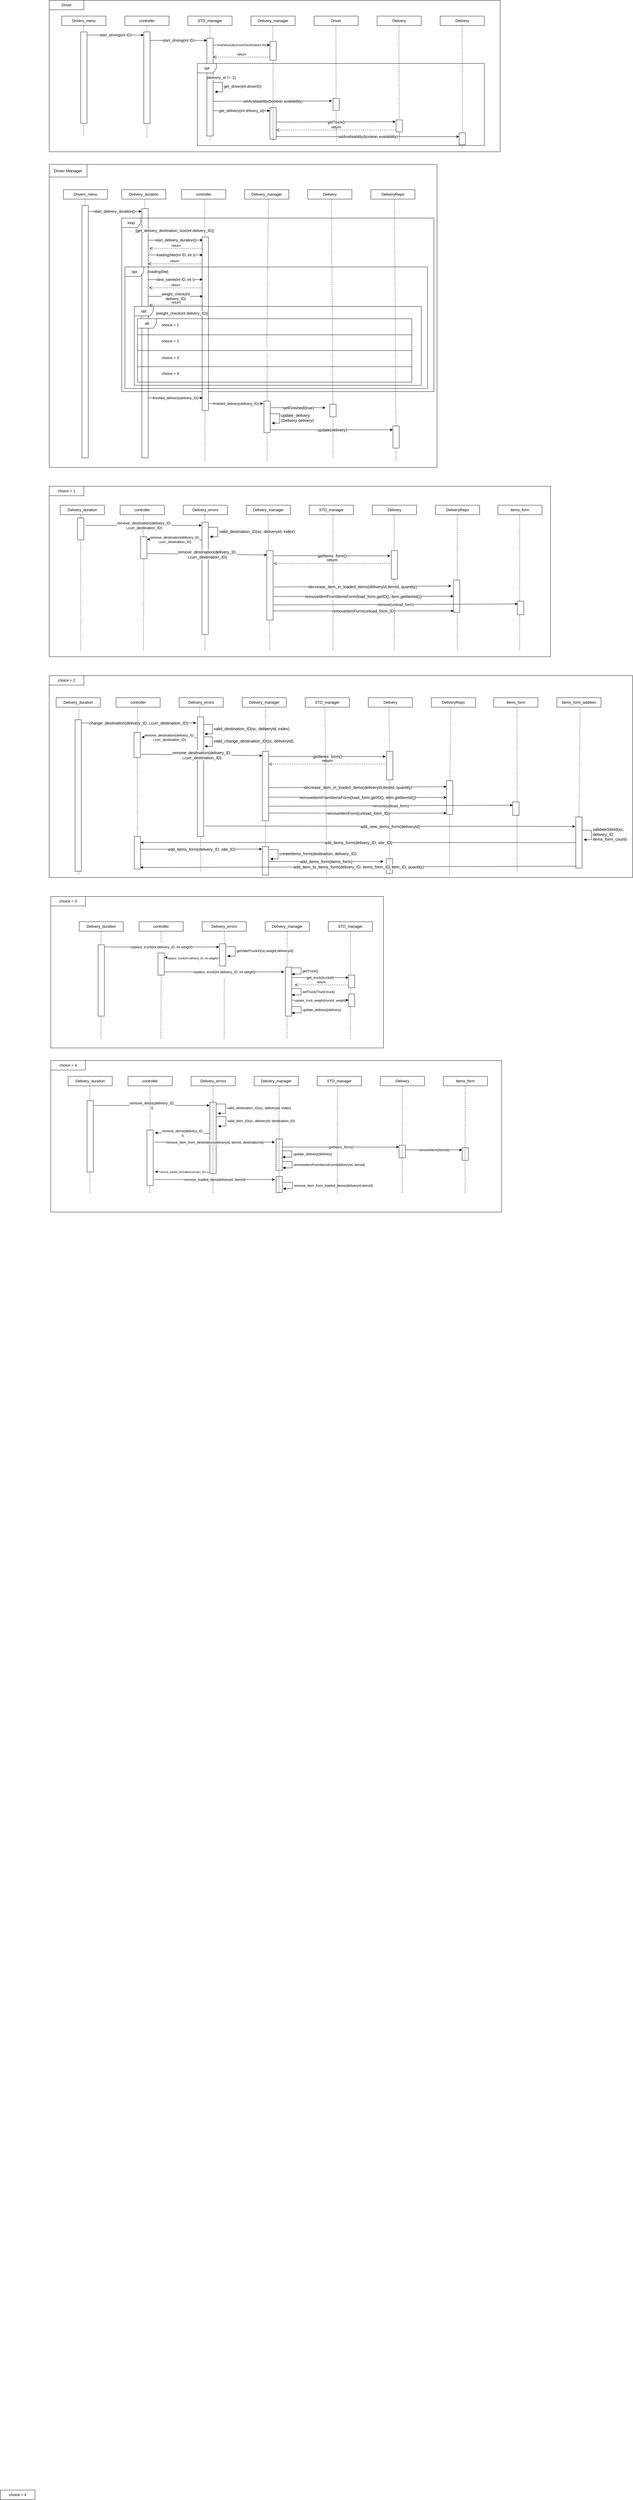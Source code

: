 <mxfile version="24.6.4" type="github">
  <diagram name="‫עמוד-1‬" id="l-bwzQkMZwUajnk9SRc0">
    <mxGraphModel dx="5027" dy="2088" grid="1" gridSize="10" guides="1" tooltips="1" connect="1" arrows="1" fold="1" page="1" pageScale="1" pageWidth="827" pageHeight="1169" math="0" shadow="0">
      <root>
        <mxCell id="0" />
        <mxCell id="1" parent="0" />
        <mxCell id="hjgtg_zebl4IO7bwoyQt-49" value="" style="rounded=0;whiteSpace=wrap;html=1;" vertex="1" parent="1">
          <mxGeometry x="20" y="60" width="1430" height="480" as="geometry" />
        </mxCell>
        <mxCell id="hjgtg_zebl4IO7bwoyQt-50" value="Driver" style="rounded=0;whiteSpace=wrap;html=1;" vertex="1" parent="1">
          <mxGeometry x="20" y="60" width="110" height="30" as="geometry" />
        </mxCell>
        <mxCell id="hjgtg_zebl4IO7bwoyQt-51" value="Drivers_menu" style="rounded=0;whiteSpace=wrap;html=1;" vertex="1" parent="1">
          <mxGeometry x="60" y="110" width="140" height="30" as="geometry" />
        </mxCell>
        <mxCell id="hjgtg_zebl4IO7bwoyQt-52" value="controller" style="rounded=0;whiteSpace=wrap;html=1;" vertex="1" parent="1">
          <mxGeometry x="260" y="110" width="140" height="30" as="geometry" />
        </mxCell>
        <mxCell id="hjgtg_zebl4IO7bwoyQt-53" value="" style="endArrow=none;dashed=1;html=1;rounded=0;entryX=0.5;entryY=1;entryDx=0;entryDy=0;exitX=0.141;exitY=0.921;exitDx=0;exitDy=0;exitPerimeter=0;" edge="1" source="hjgtg_zebl4IO7bwoyQt-62" target="hjgtg_zebl4IO7bwoyQt-52" parent="1">
          <mxGeometry width="50" height="50" relative="1" as="geometry">
            <mxPoint x="330" y="410" as="sourcePoint" />
            <mxPoint x="350" y="160" as="targetPoint" />
          </mxGeometry>
        </mxCell>
        <mxCell id="hjgtg_zebl4IO7bwoyQt-54" value="STD_manager" style="rounded=0;whiteSpace=wrap;html=1;" vertex="1" parent="1">
          <mxGeometry x="460" y="110" width="140" height="30" as="geometry" />
        </mxCell>
        <mxCell id="hjgtg_zebl4IO7bwoyQt-55" value="" style="endArrow=none;dashed=1;html=1;rounded=0;entryX=0.5;entryY=1;entryDx=0;entryDy=0;" edge="1" target="hjgtg_zebl4IO7bwoyQt-54" parent="1">
          <mxGeometry width="50" height="50" relative="1" as="geometry">
            <mxPoint x="530" y="340" as="sourcePoint" />
            <mxPoint x="550" y="160" as="targetPoint" />
          </mxGeometry>
        </mxCell>
        <mxCell id="hjgtg_zebl4IO7bwoyQt-56" value="Delivery_manager" style="rounded=0;whiteSpace=wrap;html=1;" vertex="1" parent="1">
          <mxGeometry x="660" y="110" width="140" height="30" as="geometry" />
        </mxCell>
        <mxCell id="hjgtg_zebl4IO7bwoyQt-58" value="" style="endArrow=none;dashed=1;html=1;rounded=0;entryX=0.5;entryY=1;entryDx=0;entryDy=0;exitX=0.5;exitY=1;exitDx=0;exitDy=0;" edge="1" source="hjgtg_zebl4IO7bwoyQt-60" parent="1">
          <mxGeometry width="50" height="50" relative="1" as="geometry">
            <mxPoint x="129.5" y="410" as="sourcePoint" />
            <mxPoint x="129.5" y="140" as="targetPoint" />
          </mxGeometry>
        </mxCell>
        <mxCell id="hjgtg_zebl4IO7bwoyQt-59" value="" style="endArrow=none;dashed=1;html=1;rounded=0;exitX=0.141;exitY=0.921;exitDx=0;exitDy=0;exitPerimeter=0;" edge="1" parent="1">
          <mxGeometry width="50" height="50" relative="1" as="geometry">
            <mxPoint x="129.5" y="487" as="sourcePoint" />
            <mxPoint x="130" y="160" as="targetPoint" />
          </mxGeometry>
        </mxCell>
        <mxCell id="hjgtg_zebl4IO7bwoyQt-60" value="" style="rounded=0;whiteSpace=wrap;html=1;" vertex="1" parent="1">
          <mxGeometry x="120" y="160" width="20" height="290" as="geometry" />
        </mxCell>
        <mxCell id="hjgtg_zebl4IO7bwoyQt-61" value="" style="endArrow=none;dashed=1;html=1;rounded=0;exitX=0.141;exitY=0.921;exitDx=0;exitDy=0;exitPerimeter=0;" edge="1" target="hjgtg_zebl4IO7bwoyQt-62" parent="1">
          <mxGeometry width="50" height="50" relative="1" as="geometry">
            <mxPoint x="330" y="493" as="sourcePoint" />
            <mxPoint x="330" y="423" as="targetPoint" />
          </mxGeometry>
        </mxCell>
        <mxCell id="hjgtg_zebl4IO7bwoyQt-62" value="" style="rounded=0;whiteSpace=wrap;html=1;" vertex="1" parent="1">
          <mxGeometry x="320" y="160" width="20" height="290" as="geometry" />
        </mxCell>
        <mxCell id="hjgtg_zebl4IO7bwoyQt-63" value="" style="endArrow=classic;html=1;rounded=0;entryX=0;entryY=0.25;entryDx=0;entryDy=0;exitX=1;exitY=0.25;exitDx=0;exitDy=0;" edge="1" parent="1">
          <mxGeometry relative="1" as="geometry">
            <mxPoint x="140" y="170" as="sourcePoint" />
            <mxPoint x="320" y="170" as="targetPoint" />
          </mxGeometry>
        </mxCell>
        <mxCell id="hjgtg_zebl4IO7bwoyQt-64" value="start_driving(int ID)" style="edgeLabel;resizable=0;html=1;;align=center;verticalAlign=middle;fontSize=12;" connectable="0" vertex="1" parent="hjgtg_zebl4IO7bwoyQt-63">
          <mxGeometry relative="1" as="geometry" />
        </mxCell>
        <mxCell id="hjgtg_zebl4IO7bwoyQt-66" value="" style="endArrow=classic;html=1;rounded=0;entryX=0;entryY=0.25;entryDx=0;entryDy=0;exitX=1;exitY=0.25;exitDx=0;exitDy=0;fontSize=12;" edge="1" parent="1">
          <mxGeometry relative="1" as="geometry">
            <mxPoint x="340" y="187" as="sourcePoint" />
            <mxPoint x="520" y="187" as="targetPoint" />
          </mxGeometry>
        </mxCell>
        <mxCell id="hjgtg_zebl4IO7bwoyQt-67" value="start_driving(int ID)" style="edgeLabel;resizable=0;html=1;;align=center;verticalAlign=middle;fontSize=12;" connectable="0" vertex="1" parent="hjgtg_zebl4IO7bwoyQt-66">
          <mxGeometry relative="1" as="geometry" />
        </mxCell>
        <mxCell id="hjgtg_zebl4IO7bwoyQt-73" value="Driver" style="rounded=0;whiteSpace=wrap;html=1;" vertex="1" parent="1">
          <mxGeometry x="860" y="110" width="140" height="30" as="geometry" />
        </mxCell>
        <mxCell id="hjgtg_zebl4IO7bwoyQt-78" value="Delivery" style="rounded=0;whiteSpace=wrap;html=1;" vertex="1" parent="1">
          <mxGeometry x="1060" y="110" width="140" height="30" as="geometry" />
        </mxCell>
        <mxCell id="hjgtg_zebl4IO7bwoyQt-87" value="" style="endArrow=classic;html=1;rounded=0;entryX=0;entryY=0.25;entryDx=0;entryDy=0;exitX=1;exitY=0.25;exitDx=0;exitDy=0;" edge="1" parent="1">
          <mxGeometry relative="1" as="geometry">
            <mxPoint x="540" y="202" as="sourcePoint" />
            <mxPoint x="720" y="202" as="targetPoint" />
          </mxGeometry>
        </mxCell>
        <mxCell id="hjgtg_zebl4IO7bwoyQt-88" value="fineDeliveryByDriverIDAndDate(int ID)" style="edgeLabel;resizable=0;html=1;;align=center;verticalAlign=middle;fontSize=9;" connectable="0" vertex="1" parent="hjgtg_zebl4IO7bwoyQt-87">
          <mxGeometry relative="1" as="geometry" />
        </mxCell>
        <mxCell id="hjgtg_zebl4IO7bwoyQt-95" value="" style="endArrow=none;dashed=1;html=1;rounded=0;entryX=0.5;entryY=1;entryDx=0;entryDy=0;" edge="1" parent="1" target="hjgtg_zebl4IO7bwoyQt-94">
          <mxGeometry width="50" height="50" relative="1" as="geometry">
            <mxPoint x="530" y="504" as="sourcePoint" />
            <mxPoint x="530" y="140" as="targetPoint" />
          </mxGeometry>
        </mxCell>
        <mxCell id="hjgtg_zebl4IO7bwoyQt-94" value="" style="rounded=0;whiteSpace=wrap;html=1;" vertex="1" parent="1">
          <mxGeometry x="520" y="180" width="20" height="310" as="geometry" />
        </mxCell>
        <mxCell id="hjgtg_zebl4IO7bwoyQt-102" value="return" style="html=1;verticalAlign=bottom;endArrow=open;dashed=1;endSize=8;curved=0;rounded=0;" edge="1" parent="1">
          <mxGeometry relative="1" as="geometry">
            <mxPoint x="720" y="240" as="sourcePoint" />
            <mxPoint x="540" y="240" as="targetPoint" />
          </mxGeometry>
        </mxCell>
        <mxCell id="hjgtg_zebl4IO7bwoyQt-103" value="opt" style="shape=umlFrame;whiteSpace=wrap;html=1;pointerEvents=0;" vertex="1" parent="1">
          <mxGeometry x="490" y="260" width="910" height="260" as="geometry" />
        </mxCell>
        <mxCell id="hjgtg_zebl4IO7bwoyQt-104" value="[delivery_id != -1]" style="text;html=1;align=center;verticalAlign=middle;resizable=0;points=[];autosize=1;strokeColor=none;fillColor=none;labelBackgroundColor=default;" vertex="1" parent="1">
          <mxGeometry x="505" y="290" width="120" height="30" as="geometry" />
        </mxCell>
        <mxCell id="hjgtg_zebl4IO7bwoyQt-106" value="get_driver(int driverID)" style="html=1;align=left;spacingLeft=2;endArrow=block;rounded=0;edgeStyle=orthogonalEdgeStyle;curved=0;rounded=0;fontSize=12;" edge="1" parent="1">
          <mxGeometry relative="1" as="geometry">
            <mxPoint x="540" y="320" as="sourcePoint" />
            <Array as="points">
              <mxPoint x="570" y="350" />
            </Array>
            <mxPoint x="545" y="350" as="targetPoint" />
          </mxGeometry>
        </mxCell>
        <mxCell id="hjgtg_zebl4IO7bwoyQt-107" value="" style="endArrow=classic;html=1;rounded=0;exitX=1;exitY=0.25;exitDx=0;exitDy=0;entryX=-0.15;entryY=0.129;entryDx=0;entryDy=0;entryPerimeter=0;" edge="1" parent="1">
          <mxGeometry relative="1" as="geometry">
            <mxPoint x="540" y="380" as="sourcePoint" />
            <mxPoint x="917" y="379.03" as="targetPoint" />
          </mxGeometry>
        </mxCell>
        <mxCell id="hjgtg_zebl4IO7bwoyQt-108" value="setAvailaability(boolean availability)" style="edgeLabel;resizable=0;html=1;;align=center;verticalAlign=middle;fontSize=12;" connectable="0" vertex="1" parent="hjgtg_zebl4IO7bwoyQt-107">
          <mxGeometry relative="1" as="geometry" />
        </mxCell>
        <mxCell id="hjgtg_zebl4IO7bwoyQt-111" value="" style="endArrow=classic;html=1;rounded=0;entryX=0;entryY=0.25;entryDx=0;entryDy=0;exitX=1;exitY=0.25;exitDx=0;exitDy=0;" edge="1" parent="1">
          <mxGeometry relative="1" as="geometry">
            <mxPoint x="540" y="410" as="sourcePoint" />
            <mxPoint x="720" y="410" as="targetPoint" />
          </mxGeometry>
        </mxCell>
        <mxCell id="hjgtg_zebl4IO7bwoyQt-112" value="get_delivery(int drlivery_id)" style="edgeLabel;resizable=0;html=1;;align=center;verticalAlign=middle;fontSize=12;" connectable="0" vertex="1" parent="hjgtg_zebl4IO7bwoyQt-111">
          <mxGeometry relative="1" as="geometry" />
        </mxCell>
        <mxCell id="hjgtg_zebl4IO7bwoyQt-114" value="" style="endArrow=classic;html=1;rounded=0;exitX=1;exitY=0.25;exitDx=0;exitDy=0;entryX=-0.15;entryY=0.129;entryDx=0;entryDy=0;entryPerimeter=0;" edge="1" parent="1">
          <mxGeometry relative="1" as="geometry">
            <mxPoint x="741.5" y="445.75" as="sourcePoint" />
            <mxPoint x="1118.5" y="444.75" as="targetPoint" />
          </mxGeometry>
        </mxCell>
        <mxCell id="hjgtg_zebl4IO7bwoyQt-115" value="getTruck()" style="edgeLabel;resizable=0;html=1;;align=center;verticalAlign=middle;fontSize=12;" connectable="0" vertex="1" parent="hjgtg_zebl4IO7bwoyQt-114">
          <mxGeometry relative="1" as="geometry" />
        </mxCell>
        <mxCell id="hjgtg_zebl4IO7bwoyQt-118" value="return" style="html=1;verticalAlign=bottom;endArrow=open;dashed=1;endSize=8;curved=0;rounded=0;fontSize=12;" edge="1" parent="1">
          <mxGeometry relative="1" as="geometry">
            <mxPoint x="1120" y="471" as="sourcePoint" />
            <mxPoint x="740" y="471" as="targetPoint" />
          </mxGeometry>
        </mxCell>
        <mxCell id="hjgtg_zebl4IO7bwoyQt-119" value="Delivery" style="rounded=0;whiteSpace=wrap;html=1;" vertex="1" parent="1">
          <mxGeometry x="1260" y="110" width="140" height="30" as="geometry" />
        </mxCell>
        <mxCell id="hjgtg_zebl4IO7bwoyQt-120" value="" style="endArrow=none;dashed=1;html=1;rounded=0;entryX=0.5;entryY=1;entryDx=0;entryDy=0;exitX=0.924;exitY=1.025;exitDx=0;exitDy=0;exitPerimeter=0;" edge="1" parent="1" source="hjgtg_zebl4IO7bwoyQt-103">
          <mxGeometry width="50" height="50" relative="1" as="geometry">
            <mxPoint x="1330" y="480" as="sourcePoint" />
            <mxPoint x="1329.38" y="140" as="targetPoint" />
          </mxGeometry>
        </mxCell>
        <mxCell id="hjgtg_zebl4IO7bwoyQt-121" value="" style="rounded=0;whiteSpace=wrap;html=1;" vertex="1" parent="1">
          <mxGeometry x="1320" y="480" width="20" height="38" as="geometry" />
        </mxCell>
        <mxCell id="hjgtg_zebl4IO7bwoyQt-122" value="" style="endArrow=classic;html=1;rounded=0;entryX=0;entryY=0.25;entryDx=0;entryDy=0;" edge="1" parent="1">
          <mxGeometry relative="1" as="geometry">
            <mxPoint x="740" y="492" as="sourcePoint" />
            <mxPoint x="1320" y="492" as="targetPoint" />
          </mxGeometry>
        </mxCell>
        <mxCell id="hjgtg_zebl4IO7bwoyQt-123" value="&lt;font style=&quot;font-size: 12px; background-color: rgb(255, 255, 255);&quot;&gt;setAvailaability(boolean availability)&lt;/font&gt;" style="edgeLabel;resizable=0;html=1;;align=center;verticalAlign=middle;fontSize=12;" connectable="0" vertex="1" parent="hjgtg_zebl4IO7bwoyQt-122">
          <mxGeometry relative="1" as="geometry" />
        </mxCell>
        <mxCell id="hjgtg_zebl4IO7bwoyQt-124" value="" style="endArrow=none;dashed=1;html=1;rounded=0;entryX=0.5;entryY=1;entryDx=0;entryDy=0;" edge="1" parent="1">
          <mxGeometry width="50" height="50" relative="1" as="geometry">
            <mxPoint x="930" y="410" as="sourcePoint" />
            <mxPoint x="929.19" y="140" as="targetPoint" />
          </mxGeometry>
        </mxCell>
        <mxCell id="hjgtg_zebl4IO7bwoyQt-125" value="" style="endArrow=none;dashed=1;html=1;rounded=0;entryX=0.5;entryY=1;entryDx=0;entryDy=0;" edge="1" parent="1">
          <mxGeometry width="50" height="50" relative="1" as="geometry">
            <mxPoint x="730" y="252" as="sourcePoint" />
            <mxPoint x="729.19" y="139" as="targetPoint" />
          </mxGeometry>
        </mxCell>
        <mxCell id="hjgtg_zebl4IO7bwoyQt-126" value="" style="endArrow=none;dashed=1;html=1;rounded=0;entryX=0.5;entryY=1;entryDx=0;entryDy=0;" edge="1" parent="1">
          <mxGeometry width="50" height="50" relative="1" as="geometry">
            <mxPoint x="1130" y="490" as="sourcePoint" />
            <mxPoint x="1129.19" y="140" as="targetPoint" />
          </mxGeometry>
        </mxCell>
        <mxCell id="hjgtg_zebl4IO7bwoyQt-128" value="" style="endArrow=none;dashed=1;html=1;rounded=0;entryX=0.5;entryY=1;entryDx=0;entryDy=0;exitX=0.924;exitY=1.025;exitDx=0;exitDy=0;exitPerimeter=0;" edge="1" parent="1" target="hjgtg_zebl4IO7bwoyQt-127">
          <mxGeometry width="50" height="50" relative="1" as="geometry">
            <mxPoint x="730.81" y="505" as="sourcePoint" />
            <mxPoint x="729.19" y="139" as="targetPoint" />
          </mxGeometry>
        </mxCell>
        <mxCell id="hjgtg_zebl4IO7bwoyQt-127" value="" style="rounded=0;whiteSpace=wrap;html=1;" vertex="1" parent="1">
          <mxGeometry x="720" y="400" width="20" height="100" as="geometry" />
        </mxCell>
        <mxCell id="hjgtg_zebl4IO7bwoyQt-130" value="" style="endArrow=none;dashed=1;html=1;rounded=0;entryX=0.5;entryY=1;entryDx=0;entryDy=0;exitX=0.924;exitY=1.025;exitDx=0;exitDy=0;exitPerimeter=0;" edge="1" parent="1" target="hjgtg_zebl4IO7bwoyQt-129">
          <mxGeometry width="50" height="50" relative="1" as="geometry">
            <mxPoint x="930.81" y="506" as="sourcePoint" />
            <mxPoint x="929.19" y="140" as="targetPoint" />
          </mxGeometry>
        </mxCell>
        <mxCell id="hjgtg_zebl4IO7bwoyQt-129" value="" style="rounded=0;whiteSpace=wrap;html=1;" vertex="1" parent="1">
          <mxGeometry x="920" y="371" width="20" height="38" as="geometry" />
        </mxCell>
        <mxCell id="hjgtg_zebl4IO7bwoyQt-132" value="" style="endArrow=none;dashed=1;html=1;rounded=0;entryX=0.5;entryY=1;entryDx=0;entryDy=0;exitX=0.924;exitY=1.025;exitDx=0;exitDy=0;exitPerimeter=0;" edge="1" parent="1" target="hjgtg_zebl4IO7bwoyQt-131">
          <mxGeometry width="50" height="50" relative="1" as="geometry">
            <mxPoint x="1130.81" y="506" as="sourcePoint" />
            <mxPoint x="1129.19" y="140" as="targetPoint" />
          </mxGeometry>
        </mxCell>
        <mxCell id="hjgtg_zebl4IO7bwoyQt-131" value="" style="rounded=0;whiteSpace=wrap;html=1;" vertex="1" parent="1">
          <mxGeometry x="1120" y="439" width="20" height="38" as="geometry" />
        </mxCell>
        <mxCell id="hjgtg_zebl4IO7bwoyQt-134" value="" style="endArrow=none;dashed=1;html=1;rounded=0;entryX=0.5;entryY=1;entryDx=0;entryDy=0;" edge="1" parent="1" target="hjgtg_zebl4IO7bwoyQt-133">
          <mxGeometry width="50" height="50" relative="1" as="geometry">
            <mxPoint x="730" y="503" as="sourcePoint" />
            <mxPoint x="729.19" y="139" as="targetPoint" />
          </mxGeometry>
        </mxCell>
        <mxCell id="hjgtg_zebl4IO7bwoyQt-133" value="" style="rounded=0;whiteSpace=wrap;html=1;" vertex="1" parent="1">
          <mxGeometry x="720" y="190" width="20" height="60" as="geometry" />
        </mxCell>
        <mxCell id="hjgtg_zebl4IO7bwoyQt-154" value="" style="rounded=0;whiteSpace=wrap;html=1;" vertex="1" parent="1">
          <mxGeometry x="20" y="580" width="1230" height="960" as="geometry" />
        </mxCell>
        <mxCell id="hjgtg_zebl4IO7bwoyQt-155" value="Driver Manager" style="rounded=0;whiteSpace=wrap;html=1;fontSize=13;" vertex="1" parent="1">
          <mxGeometry x="20" y="580" width="120" height="40" as="geometry" />
        </mxCell>
        <mxCell id="hjgtg_zebl4IO7bwoyQt-156" value="Drivers_menu" style="rounded=0;whiteSpace=wrap;html=1;" vertex="1" parent="1">
          <mxGeometry x="65" y="660" width="140" height="30" as="geometry" />
        </mxCell>
        <mxCell id="hjgtg_zebl4IO7bwoyQt-157" value="controller" style="rounded=0;whiteSpace=wrap;html=1;" vertex="1" parent="1">
          <mxGeometry x="440" y="660" width="140" height="30" as="geometry" />
        </mxCell>
        <mxCell id="hjgtg_zebl4IO7bwoyQt-158" value="Delivery_manager" style="rounded=0;whiteSpace=wrap;html=1;" vertex="1" parent="1">
          <mxGeometry x="640" y="660" width="140" height="30" as="geometry" />
        </mxCell>
        <mxCell id="hjgtg_zebl4IO7bwoyQt-159" value="Delivery" style="rounded=0;whiteSpace=wrap;html=1;" vertex="1" parent="1">
          <mxGeometry x="840" y="660" width="140" height="30" as="geometry" />
        </mxCell>
        <mxCell id="hjgtg_zebl4IO7bwoyQt-160" value="DeliveryRepo" style="rounded=0;whiteSpace=wrap;html=1;" vertex="1" parent="1">
          <mxGeometry x="1040" y="660" width="140" height="30" as="geometry" />
        </mxCell>
        <mxCell id="hjgtg_zebl4IO7bwoyQt-163" value="" style="endArrow=none;dashed=1;html=1;rounded=0;entryX=0.5;entryY=1;entryDx=0;entryDy=0;exitX=0.07;exitY=0.974;exitDx=0;exitDy=0;exitPerimeter=0;" edge="1" parent="1" source="hjgtg_zebl4IO7bwoyQt-174">
          <mxGeometry width="50" height="50" relative="1" as="geometry">
            <mxPoint x="134.8" y="1329.24" as="sourcePoint" />
            <mxPoint x="134.29" y="689" as="targetPoint" />
          </mxGeometry>
        </mxCell>
        <mxCell id="hjgtg_zebl4IO7bwoyQt-164" value="" style="endArrow=none;dashed=1;html=1;rounded=0;entryX=0.5;entryY=1;entryDx=0;entryDy=0;" edge="1" parent="1">
          <mxGeometry width="50" height="50" relative="1" as="geometry">
            <mxPoint x="514" y="1520" as="sourcePoint" />
            <mxPoint x="513.57" y="690" as="targetPoint" />
          </mxGeometry>
        </mxCell>
        <mxCell id="hjgtg_zebl4IO7bwoyQt-165" value="" style="endArrow=none;dashed=1;html=1;rounded=0;entryX=0.5;entryY=1;entryDx=0;entryDy=0;" edge="1" parent="1">
          <mxGeometry width="50" height="50" relative="1" as="geometry">
            <mxPoint x="710" y="1160" as="sourcePoint" />
            <mxPoint x="715" y="689" as="targetPoint" />
          </mxGeometry>
        </mxCell>
        <mxCell id="hjgtg_zebl4IO7bwoyQt-166" value="" style="endArrow=none;dashed=1;html=1;rounded=0;entryX=0.5;entryY=1;entryDx=0;entryDy=0;" edge="1" parent="1" source="hjgtg_zebl4IO7bwoyQt-585">
          <mxGeometry width="50" height="50" relative="1" as="geometry">
            <mxPoint x="919.621" y="1634" as="sourcePoint" />
            <mxPoint x="915" y="690" as="targetPoint" />
          </mxGeometry>
        </mxCell>
        <mxCell id="hjgtg_zebl4IO7bwoyQt-170" value="Delivery_duration" style="rounded=0;whiteSpace=wrap;html=1;" vertex="1" parent="1">
          <mxGeometry x="250" y="660" width="140" height="30" as="geometry" />
        </mxCell>
        <mxCell id="hjgtg_zebl4IO7bwoyQt-171" value="" style="endArrow=none;dashed=1;html=1;rounded=0;entryX=0.5;entryY=1;entryDx=0;entryDy=0;exitX=0.07;exitY=0.974;exitDx=0;exitDy=0;exitPerimeter=0;" edge="1" parent="1" source="hjgtg_zebl4IO7bwoyQt-177">
          <mxGeometry width="50" height="50" relative="1" as="geometry">
            <mxPoint x="324.08" y="1330.24" as="sourcePoint" />
            <mxPoint x="323.57" y="690" as="targetPoint" />
          </mxGeometry>
        </mxCell>
        <mxCell id="hjgtg_zebl4IO7bwoyQt-172" value="" style="endArrow=classic;html=1;rounded=0;exitX=1;exitY=0.25;exitDx=0;exitDy=0;" edge="1" parent="1">
          <mxGeometry relative="1" as="geometry">
            <mxPoint x="140" y="729" as="sourcePoint" />
            <mxPoint x="313" y="729" as="targetPoint" />
          </mxGeometry>
        </mxCell>
        <mxCell id="hjgtg_zebl4IO7bwoyQt-173" value="start_d&lt;span style=&quot;text-wrap: wrap; background-color: rgb(251, 251, 251);&quot;&gt;elivery_duration()&lt;/span&gt;" style="edgeLabel;resizable=0;html=1;;align=center;verticalAlign=middle;fontSize=12;" connectable="0" vertex="1" parent="hjgtg_zebl4IO7bwoyQt-172">
          <mxGeometry relative="1" as="geometry" />
        </mxCell>
        <mxCell id="hjgtg_zebl4IO7bwoyQt-175" value="" style="endArrow=none;dashed=1;html=1;rounded=0;entryX=0.5;entryY=1;entryDx=0;entryDy=0;exitX=0.07;exitY=0.974;exitDx=0;exitDy=0;exitPerimeter=0;" edge="1" parent="1" target="hjgtg_zebl4IO7bwoyQt-174">
          <mxGeometry width="50" height="50" relative="1" as="geometry">
            <mxPoint x="134.8" y="1329.24" as="sourcePoint" />
            <mxPoint x="134.29" y="689" as="targetPoint" />
          </mxGeometry>
        </mxCell>
        <mxCell id="hjgtg_zebl4IO7bwoyQt-174" value="" style="rounded=0;whiteSpace=wrap;html=1;" vertex="1" parent="1">
          <mxGeometry x="124" y="710" width="20" height="800" as="geometry" />
        </mxCell>
        <mxCell id="hjgtg_zebl4IO7bwoyQt-178" value="" style="endArrow=none;dashed=1;html=1;rounded=0;entryX=0.5;entryY=1;entryDx=0;entryDy=0;exitX=0.07;exitY=0.974;exitDx=0;exitDy=0;exitPerimeter=0;" edge="1" parent="1" target="hjgtg_zebl4IO7bwoyQt-177">
          <mxGeometry width="50" height="50" relative="1" as="geometry">
            <mxPoint x="324.08" y="1330.24" as="sourcePoint" />
            <mxPoint x="323.57" y="690" as="targetPoint" />
          </mxGeometry>
        </mxCell>
        <mxCell id="hjgtg_zebl4IO7bwoyQt-177" value="" style="rounded=0;whiteSpace=wrap;html=1;" vertex="1" parent="1">
          <mxGeometry x="314" y="720" width="20" height="790" as="geometry" />
        </mxCell>
        <mxCell id="hjgtg_zebl4IO7bwoyQt-179" value="loop" style="shape=umlFrame;whiteSpace=wrap;html=1;pointerEvents=0;" vertex="1" parent="1">
          <mxGeometry x="250" y="750" width="990" height="550" as="geometry" />
        </mxCell>
        <mxCell id="hjgtg_zebl4IO7bwoyQt-180" value="&lt;span style=&quot;background-color: rgb(255, 255, 255);&quot;&gt;[get_delivery_destination_size(int delivery_ID)]&lt;/span&gt;" style="text;html=1;align=center;verticalAlign=middle;whiteSpace=wrap;rounded=0;" vertex="1" parent="1">
          <mxGeometry x="280" y="770" width="276" height="40" as="geometry" />
        </mxCell>
        <mxCell id="hjgtg_zebl4IO7bwoyQt-181" value="" style="endArrow=classic;html=1;rounded=0;exitX=1;exitY=0.25;exitDx=0;exitDy=0;" edge="1" parent="1">
          <mxGeometry relative="1" as="geometry">
            <mxPoint x="334" y="820" as="sourcePoint" />
            <mxPoint x="507" y="820" as="targetPoint" />
          </mxGeometry>
        </mxCell>
        <mxCell id="hjgtg_zebl4IO7bwoyQt-182" value="start_d&lt;span style=&quot;text-wrap: wrap; background-color: rgb(251, 251, 251);&quot;&gt;elivery_duration()&lt;/span&gt;" style="edgeLabel;resizable=0;html=1;;align=center;verticalAlign=middle;fontSize=12;" connectable="0" vertex="1" parent="hjgtg_zebl4IO7bwoyQt-181">
          <mxGeometry relative="1" as="geometry" />
        </mxCell>
        <mxCell id="hjgtg_zebl4IO7bwoyQt-184" value="" style="endArrow=none;dashed=1;html=1;rounded=0;entryX=0.5;entryY=1;entryDx=0;entryDy=0;exitX=0.07;exitY=0.974;exitDx=0;exitDy=0;exitPerimeter=0;" edge="1" parent="1" target="hjgtg_zebl4IO7bwoyQt-183">
          <mxGeometry width="50" height="50" relative="1" as="geometry">
            <mxPoint x="514.08" y="1330.24" as="sourcePoint" />
            <mxPoint x="513.57" y="690" as="targetPoint" />
          </mxGeometry>
        </mxCell>
        <mxCell id="hjgtg_zebl4IO7bwoyQt-183" value="" style="rounded=0;whiteSpace=wrap;html=1;" vertex="1" parent="1">
          <mxGeometry x="505" y="810" width="20" height="550" as="geometry" />
        </mxCell>
        <mxCell id="hjgtg_zebl4IO7bwoyQt-185" value="return" style="html=1;verticalAlign=bottom;endArrow=open;dashed=1;endSize=8;curved=0;rounded=0;" edge="1" parent="1">
          <mxGeometry relative="1" as="geometry">
            <mxPoint x="506" y="846.29" as="sourcePoint" />
            <mxPoint x="338" y="846" as="targetPoint" />
          </mxGeometry>
        </mxCell>
        <mxCell id="hjgtg_zebl4IO7bwoyQt-186" value="" style="endArrow=classic;html=1;rounded=0;exitX=1;exitY=0.25;exitDx=0;exitDy=0;" edge="1" parent="1">
          <mxGeometry relative="1" as="geometry">
            <mxPoint x="334" y="867" as="sourcePoint" />
            <mxPoint x="507" y="867" as="targetPoint" />
          </mxGeometry>
        </mxCell>
        <mxCell id="hjgtg_zebl4IO7bwoyQt-187" value="loadingSite(int ID, int i)" style="edgeLabel;resizable=0;html=1;;align=center;verticalAlign=middle;fontSize=12;" connectable="0" vertex="1" parent="hjgtg_zebl4IO7bwoyQt-186">
          <mxGeometry relative="1" as="geometry" />
        </mxCell>
        <mxCell id="hjgtg_zebl4IO7bwoyQt-188" value="return" style="html=1;verticalAlign=bottom;endArrow=open;dashed=1;endSize=8;curved=0;rounded=0;" edge="1" parent="1">
          <mxGeometry relative="1" as="geometry">
            <mxPoint x="502" y="895.29" as="sourcePoint" />
            <mxPoint x="334" y="895" as="targetPoint" />
          </mxGeometry>
        </mxCell>
        <mxCell id="hjgtg_zebl4IO7bwoyQt-189" value="" style="endArrow=classic;html=1;rounded=0;exitX=1;exitY=0.25;exitDx=0;exitDy=0;" edge="1" parent="1">
          <mxGeometry relative="1" as="geometry">
            <mxPoint x="333.5" y="945" as="sourcePoint" />
            <mxPoint x="506.5" y="945" as="targetPoint" />
          </mxGeometry>
        </mxCell>
        <mxCell id="hjgtg_zebl4IO7bwoyQt-190" value="dest_name(int ID, int i)" style="edgeLabel;resizable=0;html=1;;align=center;verticalAlign=middle;fontSize=12;" connectable="0" vertex="1" parent="hjgtg_zebl4IO7bwoyQt-189">
          <mxGeometry relative="1" as="geometry" />
        </mxCell>
        <mxCell id="hjgtg_zebl4IO7bwoyQt-191" value="return" style="html=1;verticalAlign=bottom;endArrow=open;dashed=1;endSize=8;curved=0;rounded=0;" edge="1" parent="1">
          <mxGeometry relative="1" as="geometry">
            <mxPoint x="505" y="971.29" as="sourcePoint" />
            <mxPoint x="337" y="971" as="targetPoint" />
          </mxGeometry>
        </mxCell>
        <mxCell id="hjgtg_zebl4IO7bwoyQt-192" value="opt" style="shape=umlFrame;whiteSpace=wrap;html=1;pointerEvents=0;" vertex="1" parent="1">
          <mxGeometry x="290" y="1030" width="910" height="250" as="geometry" />
        </mxCell>
        <mxCell id="hjgtg_zebl4IO7bwoyQt-193" value="&lt;span style=&quot;background-color: rgb(255, 255, 255);&quot;&gt;[weight_check(int delivery_ID)]&lt;/span&gt;" style="text;html=1;align=center;verticalAlign=middle;whiteSpace=wrap;rounded=0;" vertex="1" parent="1">
          <mxGeometry x="346" y="1042" width="190" height="20" as="geometry" />
        </mxCell>
        <mxCell id="hjgtg_zebl4IO7bwoyQt-196" value="return" style="html=1;verticalAlign=bottom;endArrow=open;dashed=1;endSize=8;curved=0;rounded=0;" edge="1" parent="1">
          <mxGeometry relative="1" as="geometry">
            <mxPoint x="505.5" y="1026.29" as="sourcePoint" />
            <mxPoint x="337.5" y="1026" as="targetPoint" />
          </mxGeometry>
        </mxCell>
        <mxCell id="hjgtg_zebl4IO7bwoyQt-197" value="alt" style="shape=umlFrame;whiteSpace=wrap;html=1;pointerEvents=0;" vertex="1" parent="1">
          <mxGeometry x="300" y="1069" width="870" height="201" as="geometry" />
        </mxCell>
        <mxCell id="hjgtg_zebl4IO7bwoyQt-198" value="&lt;span style=&quot;background-color: rgb(255, 255, 255);&quot;&gt;choice = 1&lt;/span&gt;" style="text;html=1;align=center;verticalAlign=middle;whiteSpace=wrap;rounded=0;fontFamily=Helvetica;" vertex="1" parent="1">
          <mxGeometry x="358" y="1079" width="92" height="20" as="geometry" />
        </mxCell>
        <mxCell id="hjgtg_zebl4IO7bwoyQt-199" value="" style="endArrow=none;html=1;rounded=0;" edge="1" parent="1">
          <mxGeometry width="50" height="50" relative="1" as="geometry">
            <mxPoint x="299" y="1120" as="sourcePoint" />
            <mxPoint x="1170" y="1120" as="targetPoint" />
          </mxGeometry>
        </mxCell>
        <mxCell id="hjgtg_zebl4IO7bwoyQt-200" value="" style="endArrow=classic;html=1;rounded=0;exitX=1;exitY=0.25;exitDx=0;exitDy=0;" edge="1" parent="1">
          <mxGeometry relative="1" as="geometry">
            <mxPoint x="334" y="998" as="sourcePoint" />
            <mxPoint x="507" y="998" as="targetPoint" />
          </mxGeometry>
        </mxCell>
        <mxCell id="hjgtg_zebl4IO7bwoyQt-201" value="&lt;span style=&quot;text-wrap: wrap;&quot;&gt;weight_check(int delivery_ID)&lt;/span&gt;" style="edgeLabel;resizable=0;html=1;;align=center;verticalAlign=middle;fontSize=12;" connectable="0" vertex="1" parent="hjgtg_zebl4IO7bwoyQt-200">
          <mxGeometry relative="1" as="geometry" />
        </mxCell>
        <mxCell id="hjgtg_zebl4IO7bwoyQt-205" value="" style="endArrow=none;dashed=1;html=1;rounded=0;entryX=0.5;entryY=1;entryDx=0;entryDy=0;" edge="1" parent="1">
          <mxGeometry width="50" height="50" relative="1" as="geometry">
            <mxPoint x="711" y="1520" as="sourcePoint" />
            <mxPoint x="711" y="1179" as="targetPoint" />
          </mxGeometry>
        </mxCell>
        <mxCell id="hjgtg_zebl4IO7bwoyQt-208" value="opt" style="shape=umlFrame;whiteSpace=wrap;html=1;pointerEvents=0;" vertex="1" parent="1">
          <mxGeometry x="260" y="905" width="960" height="385" as="geometry" />
        </mxCell>
        <mxCell id="hjgtg_zebl4IO7bwoyQt-209" value="&lt;span style=&quot;background-color: rgb(255, 255, 255);&quot;&gt;[loadingSite]&lt;/span&gt;" style="text;html=1;align=center;verticalAlign=middle;whiteSpace=wrap;rounded=0;" vertex="1" parent="1">
          <mxGeometry x="304.5" y="910" width="119" height="20" as="geometry" />
        </mxCell>
        <mxCell id="hjgtg_zebl4IO7bwoyQt-210" value="" style="endArrow=none;html=1;rounded=0;" edge="1" parent="1">
          <mxGeometry width="50" height="50" relative="1" as="geometry">
            <mxPoint x="299" y="1170" as="sourcePoint" />
            <mxPoint x="1170" y="1170" as="targetPoint" />
          </mxGeometry>
        </mxCell>
        <mxCell id="hjgtg_zebl4IO7bwoyQt-212" value="" style="endArrow=none;html=1;rounded=0;" edge="1" parent="1">
          <mxGeometry width="50" height="50" relative="1" as="geometry">
            <mxPoint x="300" y="1221" as="sourcePoint" />
            <mxPoint x="1170" y="1221" as="targetPoint" />
          </mxGeometry>
        </mxCell>
        <mxCell id="hjgtg_zebl4IO7bwoyQt-214" value="&lt;span style=&quot;background-color: rgb(255, 255, 255);&quot;&gt;choice = 2&lt;/span&gt;" style="text;html=1;align=center;verticalAlign=middle;whiteSpace=wrap;rounded=0;fontFamily=Helvetica;" vertex="1" parent="1">
          <mxGeometry x="358" y="1130" width="92" height="20" as="geometry" />
        </mxCell>
        <mxCell id="hjgtg_zebl4IO7bwoyQt-215" value="&lt;span style=&quot;background-color: rgb(255, 255, 255);&quot;&gt;choice = 3&lt;/span&gt;" style="text;html=1;align=center;verticalAlign=middle;whiteSpace=wrap;rounded=0;fontFamily=Helvetica;" vertex="1" parent="1">
          <mxGeometry x="358" y="1183" width="92" height="20" as="geometry" />
        </mxCell>
        <mxCell id="hjgtg_zebl4IO7bwoyQt-216" value="&lt;span style=&quot;background-color: rgb(255, 255, 255);&quot;&gt;choice = 4&lt;/span&gt;" style="text;html=1;align=center;verticalAlign=middle;whiteSpace=wrap;rounded=0;fontFamily=Helvetica;" vertex="1" parent="1">
          <mxGeometry x="358" y="1233" width="92" height="20" as="geometry" />
        </mxCell>
        <mxCell id="hjgtg_zebl4IO7bwoyQt-242" value="" style="endArrow=none;dashed=1;html=1;rounded=0;entryX=0.5;entryY=1;entryDx=0;entryDy=0;" edge="1" source="hjgtg_zebl4IO7bwoyQt-590" parent="1">
          <mxGeometry width="50" height="50" relative="1" as="geometry">
            <mxPoint x="1119.899" y="1659" as="sourcePoint" />
            <mxPoint x="1115" y="690" as="targetPoint" />
          </mxGeometry>
        </mxCell>
        <mxCell id="hjgtg_zebl4IO7bwoyQt-303" value="" style="rounded=0;whiteSpace=wrap;html=1;" vertex="1" parent="1">
          <mxGeometry x="20" y="1600" width="1590" height="540" as="geometry" />
        </mxCell>
        <mxCell id="hjgtg_zebl4IO7bwoyQt-304" value="&lt;span style=&quot;background-color: rgb(255, 255, 255);&quot;&gt;choice = 1&lt;/span&gt;" style="rounded=0;whiteSpace=wrap;html=1;" vertex="1" parent="1">
          <mxGeometry x="20" y="1600" width="110" height="30" as="geometry" />
        </mxCell>
        <mxCell id="hjgtg_zebl4IO7bwoyQt-305" value="" style="rounded=0;whiteSpace=wrap;html=1;" vertex="1" parent="1">
          <mxGeometry x="20" y="2200" width="1850" height="640" as="geometry" />
        </mxCell>
        <mxCell id="hjgtg_zebl4IO7bwoyQt-306" value="&lt;span style=&quot;background-color: rgb(255, 255, 255);&quot;&gt;choice = 2&lt;/span&gt;" style="rounded=0;whiteSpace=wrap;html=1;" vertex="1" parent="1">
          <mxGeometry x="20" y="2200" width="110" height="30" as="geometry" />
        </mxCell>
        <mxCell id="hjgtg_zebl4IO7bwoyQt-307" value="" style="rounded=0;whiteSpace=wrap;html=1;" vertex="1" parent="1">
          <mxGeometry x="25" y="2900" width="1055" height="480" as="geometry" />
        </mxCell>
        <mxCell id="hjgtg_zebl4IO7bwoyQt-308" value="&lt;span style=&quot;background-color: rgb(255, 255, 255);&quot;&gt;choice = 3&lt;/span&gt;" style="rounded=0;whiteSpace=wrap;html=1;" vertex="1" parent="1">
          <mxGeometry x="25" y="2900" width="110" height="30" as="geometry" />
        </mxCell>
        <mxCell id="hjgtg_zebl4IO7bwoyQt-309" value="" style="rounded=0;whiteSpace=wrap;html=1;" vertex="1" parent="1">
          <mxGeometry x="25" y="3420" width="1430" height="480" as="geometry" />
        </mxCell>
        <mxCell id="hjgtg_zebl4IO7bwoyQt-310" value="&lt;span style=&quot;background-color: rgb(255, 255, 255);&quot;&gt;choice = 4&lt;/span&gt;" style="rounded=0;whiteSpace=wrap;html=1;" vertex="1" parent="1">
          <mxGeometry x="25" y="3420" width="110" height="30" as="geometry" />
        </mxCell>
        <mxCell id="hjgtg_zebl4IO7bwoyQt-311" value="controller" style="rounded=0;whiteSpace=wrap;html=1;" vertex="1" parent="1">
          <mxGeometry x="270" y="3470" width="140" height="30" as="geometry" />
        </mxCell>
        <mxCell id="hjgtg_zebl4IO7bwoyQt-312" value="Delivery_errors" style="rounded=0;whiteSpace=wrap;html=1;" vertex="1" parent="1">
          <mxGeometry x="470" y="3470" width="140" height="30" as="geometry" />
        </mxCell>
        <mxCell id="hjgtg_zebl4IO7bwoyQt-313" value="Delivery_manager" style="rounded=0;whiteSpace=wrap;html=1;" vertex="1" parent="1">
          <mxGeometry x="670" y="3470" width="140" height="30" as="geometry" />
        </mxCell>
        <mxCell id="hjgtg_zebl4IO7bwoyQt-314" value="STD_manager" style="rounded=0;whiteSpace=wrap;html=1;" vertex="1" parent="1">
          <mxGeometry x="870" y="3470" width="140" height="30" as="geometry" />
        </mxCell>
        <mxCell id="hjgtg_zebl4IO7bwoyQt-315" value="Delivery" style="rounded=0;whiteSpace=wrap;html=1;" vertex="1" parent="1">
          <mxGeometry x="1070" y="3470" width="140" height="30" as="geometry" />
        </mxCell>
        <mxCell id="hjgtg_zebl4IO7bwoyQt-316" value="Items_form" style="rounded=0;whiteSpace=wrap;html=1;" vertex="1" parent="1">
          <mxGeometry x="1270" y="3470" width="140" height="30" as="geometry" />
        </mxCell>
        <mxCell id="hjgtg_zebl4IO7bwoyQt-317" value="Delivery_duration" style="rounded=0;whiteSpace=wrap;html=1;" vertex="1" parent="1">
          <mxGeometry x="80" y="3470" width="140" height="30" as="geometry" />
        </mxCell>
        <mxCell id="hjgtg_zebl4IO7bwoyQt-318" value="&lt;span style=&quot;background-color: rgb(255, 255, 255);&quot;&gt;choice = 4&lt;/span&gt;" style="rounded=0;whiteSpace=wrap;html=1;" vertex="1" parent="1">
          <mxGeometry x="-135" y="7950" width="110" height="30" as="geometry" />
        </mxCell>
        <mxCell id="hjgtg_zebl4IO7bwoyQt-345" value="" style="endArrow=classic;html=1;rounded=0;exitX=1;exitY=0.25;exitDx=0;exitDy=0;" edge="1" parent="1">
          <mxGeometry relative="1" as="geometry">
            <mxPoint x="162.5" y="3562" as="sourcePoint" />
            <mxPoint x="528.5" y="3562" as="targetPoint" />
          </mxGeometry>
        </mxCell>
        <mxCell id="hjgtg_zebl4IO7bwoyQt-346" value="&lt;span style=&quot;text-wrap: wrap; background-color: rgb(255, 255, 255);&quot;&gt;remove_items(delivery_ID, i)&lt;/span&gt;" style="edgeLabel;resizable=0;html=1;;align=center;verticalAlign=middle;fontSize=12;" connectable="0" vertex="1" parent="hjgtg_zebl4IO7bwoyQt-345">
          <mxGeometry relative="1" as="geometry" />
        </mxCell>
        <mxCell id="hjgtg_zebl4IO7bwoyQt-347" value="" style="endArrow=classic;html=1;rounded=0;exitX=1;exitY=0.25;exitDx=0;exitDy=0;" edge="1" parent="1">
          <mxGeometry relative="1" as="geometry">
            <mxPoint x="530.5" y="3651" as="sourcePoint" />
            <mxPoint x="355.5" y="3649" as="targetPoint" />
          </mxGeometry>
        </mxCell>
        <mxCell id="hjgtg_zebl4IO7bwoyQt-348" value="&lt;span style=&quot;text-wrap: wrap;&quot;&gt;remove_items(delivery_ID, i)&lt;/span&gt;" style="edgeLabel;resizable=0;html=1;;align=center;verticalAlign=middle;fontSize=11;" connectable="0" vertex="1" parent="hjgtg_zebl4IO7bwoyQt-347">
          <mxGeometry relative="1" as="geometry" />
        </mxCell>
        <mxCell id="hjgtg_zebl4IO7bwoyQt-351" value="" style="endArrow=classic;html=1;rounded=0;exitX=1;exitY=0.25;exitDx=0;exitDy=0;" edge="1" parent="1">
          <mxGeometry relative="1" as="geometry">
            <mxPoint x="530.5" y="3774" as="sourcePoint" />
            <mxPoint x="355.5" y="3772" as="targetPoint" />
          </mxGeometry>
        </mxCell>
        <mxCell id="hjgtg_zebl4IO7bwoyQt-352" value="remove_loaded_item(deliveryId,item_ID)" style="edgeLabel;resizable=0;html=1;;align=center;verticalAlign=middle;fontSize=8;" connectable="0" vertex="1" parent="hjgtg_zebl4IO7bwoyQt-351">
          <mxGeometry relative="1" as="geometry" />
        </mxCell>
        <mxCell id="hjgtg_zebl4IO7bwoyQt-353" value="" style="endArrow=classic;html=1;rounded=0;exitX=1;exitY=0.25;exitDx=0;exitDy=0;entryX=-0.2;entryY=0.097;entryDx=0;entryDy=0;entryPerimeter=0;" edge="1" parent="1">
          <mxGeometry relative="1" as="geometry">
            <mxPoint x="354.5" y="3797" as="sourcePoint" />
            <mxPoint x="735.5" y="3797" as="targetPoint" />
          </mxGeometry>
        </mxCell>
        <mxCell id="hjgtg_zebl4IO7bwoyQt-354" value="remove_loaded_item(deliveryId, itemId)" style="edgeLabel;resizable=0;html=1;;align=center;verticalAlign=middle;" connectable="0" vertex="1" parent="hjgtg_zebl4IO7bwoyQt-353">
          <mxGeometry relative="1" as="geometry" />
        </mxCell>
        <mxCell id="hjgtg_zebl4IO7bwoyQt-355" value="" style="rounded=0;whiteSpace=wrap;html=1;" vertex="1" parent="1">
          <mxGeometry x="529.5" y="3552" width="20" height="226" as="geometry" />
        </mxCell>
        <mxCell id="hjgtg_zebl4IO7bwoyQt-356" value="valid_destination_ID(sc, deliveryId, index)" style="html=1;align=left;spacingLeft=2;endArrow=block;rounded=0;edgeStyle=orthogonalEdgeStyle;curved=0;rounded=0;" edge="1" parent="1">
          <mxGeometry relative="1" as="geometry">
            <mxPoint x="549.5" y="3557.5" as="sourcePoint" />
            <Array as="points">
              <mxPoint x="579.5" y="3587.5" />
            </Array>
            <mxPoint x="554.5" y="3587.5" as="targetPoint" />
          </mxGeometry>
        </mxCell>
        <mxCell id="hjgtg_zebl4IO7bwoyQt-357" value="valid_item_ID(sc, deliveryId, destination_ID)" style="html=1;align=left;spacingLeft=2;endArrow=block;rounded=0;edgeStyle=orthogonalEdgeStyle;curved=0;rounded=0;" edge="1" parent="1">
          <mxGeometry relative="1" as="geometry">
            <mxPoint x="550.5" y="3598" as="sourcePoint" />
            <Array as="points">
              <mxPoint x="580.5" y="3628" />
            </Array>
            <mxPoint x="555.5" y="3628" as="targetPoint" />
          </mxGeometry>
        </mxCell>
        <mxCell id="hjgtg_zebl4IO7bwoyQt-358" value="" style="rounded=0;whiteSpace=wrap;html=1;" vertex="1" parent="1">
          <mxGeometry x="739.5" y="3668" width="20" height="100" as="geometry" />
        </mxCell>
        <mxCell id="hjgtg_zebl4IO7bwoyQt-359" value="" style="endArrow=classic;html=1;rounded=0;exitX=1;exitY=0.25;exitDx=0;exitDy=0;" edge="1" parent="1">
          <mxGeometry relative="1" as="geometry">
            <mxPoint x="759" y="3694" as="sourcePoint" />
            <mxPoint x="1129.5" y="3694" as="targetPoint" />
          </mxGeometry>
        </mxCell>
        <mxCell id="hjgtg_zebl4IO7bwoyQt-360" value="getItems_form()" style="edgeLabel;resizable=0;html=1;;align=center;verticalAlign=middle;" connectable="0" vertex="1" parent="hjgtg_zebl4IO7bwoyQt-359">
          <mxGeometry relative="1" as="geometry" />
        </mxCell>
        <mxCell id="hjgtg_zebl4IO7bwoyQt-361" value="update_delivery(delivery)" style="html=1;align=left;spacingLeft=2;endArrow=block;rounded=0;edgeStyle=orthogonalEdgeStyle;curved=0;rounded=0;" edge="1" parent="1">
          <mxGeometry relative="1" as="geometry">
            <mxPoint x="759.5" y="3706" as="sourcePoint" />
            <Array as="points">
              <mxPoint x="789.5" y="3706" />
              <mxPoint x="789.5" y="3726" />
              <mxPoint x="764.5" y="3726" />
            </Array>
            <mxPoint x="759.5" y="3726" as="targetPoint" />
          </mxGeometry>
        </mxCell>
        <mxCell id="hjgtg_zebl4IO7bwoyQt-362" value="removeItemFromItemsForm(deliveryId, itemId)" style="html=1;align=left;spacingLeft=2;endArrow=block;rounded=0;edgeStyle=orthogonalEdgeStyle;curved=0;rounded=0;" edge="1" parent="1">
          <mxGeometry relative="1" as="geometry">
            <mxPoint x="760.5" y="3740" as="sourcePoint" />
            <Array as="points">
              <mxPoint x="790.5" y="3740" />
              <mxPoint x="790.5" y="3760" />
            </Array>
            <mxPoint x="760.5" y="3760" as="targetPoint" />
          </mxGeometry>
        </mxCell>
        <mxCell id="hjgtg_zebl4IO7bwoyQt-363" value="remove_item_from_loaded_items(deliveryId,itemId)" style="html=1;align=left;spacingLeft=2;endArrow=block;rounded=0;edgeStyle=orthogonalEdgeStyle;curved=0;rounded=0;" edge="1" parent="1">
          <mxGeometry relative="1" as="geometry">
            <mxPoint x="761.5" y="3806" as="sourcePoint" />
            <Array as="points">
              <mxPoint x="791.5" y="3806" />
              <mxPoint x="791.5" y="3826" />
            </Array>
            <mxPoint x="761.5" y="3826" as="targetPoint" />
          </mxGeometry>
        </mxCell>
        <mxCell id="hjgtg_zebl4IO7bwoyQt-364" value="" style="rounded=0;whiteSpace=wrap;html=1;" vertex="1" parent="1">
          <mxGeometry x="739.5" y="3787" width="20" height="51" as="geometry" />
        </mxCell>
        <mxCell id="hjgtg_zebl4IO7bwoyQt-365" value="" style="rounded=0;whiteSpace=wrap;html=1;" vertex="1" parent="1">
          <mxGeometry x="1129.5" y="3688" width="20" height="40" as="geometry" />
        </mxCell>
        <mxCell id="hjgtg_zebl4IO7bwoyQt-366" value="" style="endArrow=classic;html=1;rounded=0;entryX=0;entryY=0.25;entryDx=0;entryDy=0;exitX=1;exitY=0.25;exitDx=0;exitDy=0;" edge="1" parent="1">
          <mxGeometry relative="1" as="geometry">
            <mxPoint x="1149.5" y="3703" as="sourcePoint" />
            <mxPoint x="1329.5" y="3703" as="targetPoint" />
          </mxGeometry>
        </mxCell>
        <mxCell id="hjgtg_zebl4IO7bwoyQt-367" value="removeItem(itemId)" style="edgeLabel;resizable=0;html=1;;align=center;verticalAlign=middle;" connectable="0" vertex="1" parent="hjgtg_zebl4IO7bwoyQt-366">
          <mxGeometry relative="1" as="geometry" />
        </mxCell>
        <mxCell id="hjgtg_zebl4IO7bwoyQt-368" value="" style="rounded=0;whiteSpace=wrap;html=1;" vertex="1" parent="1">
          <mxGeometry x="1329.5" y="3696" width="20" height="40" as="geometry" />
        </mxCell>
        <mxCell id="hjgtg_zebl4IO7bwoyQt-370" value="" style="endArrow=none;dashed=1;html=1;rounded=0;" edge="1" parent="1">
          <mxGeometry width="50" height="50" relative="1" as="geometry">
            <mxPoint x="149" y="3840" as="sourcePoint" />
            <mxPoint x="149.38" y="3500" as="targetPoint" />
          </mxGeometry>
        </mxCell>
        <mxCell id="hjgtg_zebl4IO7bwoyQt-371" value="" style="endArrow=none;dashed=1;html=1;rounded=0;" edge="1" parent="1" source="hjgtg_zebl4IO7bwoyQt-378">
          <mxGeometry width="50" height="50" relative="1" as="geometry">
            <mxPoint x="339.37" y="3840" as="sourcePoint" />
            <mxPoint x="339.75" y="3500" as="targetPoint" />
          </mxGeometry>
        </mxCell>
        <mxCell id="hjgtg_zebl4IO7bwoyQt-372" value="" style="endArrow=none;dashed=1;html=1;rounded=0;" edge="1" parent="1">
          <mxGeometry width="50" height="50" relative="1" as="geometry">
            <mxPoint x="539.37" y="3840" as="sourcePoint" />
            <mxPoint x="539.75" y="3500" as="targetPoint" />
          </mxGeometry>
        </mxCell>
        <mxCell id="hjgtg_zebl4IO7bwoyQt-373" value="" style="endArrow=none;dashed=1;html=1;rounded=0;" edge="1" parent="1">
          <mxGeometry width="50" height="50" relative="1" as="geometry">
            <mxPoint x="748.87" y="3841" as="sourcePoint" />
            <mxPoint x="749.25" y="3501" as="targetPoint" />
          </mxGeometry>
        </mxCell>
        <mxCell id="hjgtg_zebl4IO7bwoyQt-374" value="" style="endArrow=none;dashed=1;html=1;rounded=0;" edge="1" parent="1">
          <mxGeometry width="50" height="50" relative="1" as="geometry">
            <mxPoint x="933.75" y="3840" as="sourcePoint" />
            <mxPoint x="934.13" y="3500" as="targetPoint" />
          </mxGeometry>
        </mxCell>
        <mxCell id="hjgtg_zebl4IO7bwoyQt-375" value="" style="endArrow=none;dashed=1;html=1;rounded=0;" edge="1" parent="1">
          <mxGeometry width="50" height="50" relative="1" as="geometry">
            <mxPoint x="1139.38" y="3840" as="sourcePoint" />
            <mxPoint x="1139.76" y="3500" as="targetPoint" />
          </mxGeometry>
        </mxCell>
        <mxCell id="hjgtg_zebl4IO7bwoyQt-376" value="" style="endArrow=none;dashed=1;html=1;rounded=0;" edge="1" parent="1">
          <mxGeometry width="50" height="50" relative="1" as="geometry">
            <mxPoint x="1338.88" y="3840" as="sourcePoint" />
            <mxPoint x="1339.26" y="3500" as="targetPoint" />
          </mxGeometry>
        </mxCell>
        <mxCell id="hjgtg_zebl4IO7bwoyQt-377" value="" style="rounded=0;whiteSpace=wrap;html=1;" vertex="1" parent="1">
          <mxGeometry x="140" y="3547" width="20" height="226" as="geometry" />
        </mxCell>
        <mxCell id="hjgtg_zebl4IO7bwoyQt-379" value="" style="endArrow=none;dashed=1;html=1;rounded=0;" edge="1" parent="1" target="hjgtg_zebl4IO7bwoyQt-378">
          <mxGeometry width="50" height="50" relative="1" as="geometry">
            <mxPoint x="339.37" y="3840" as="sourcePoint" />
            <mxPoint x="339.75" y="3500" as="targetPoint" />
          </mxGeometry>
        </mxCell>
        <mxCell id="hjgtg_zebl4IO7bwoyQt-378" value="" style="rounded=0;whiteSpace=wrap;html=1;" vertex="1" parent="1">
          <mxGeometry x="330" y="3640" width="20" height="176" as="geometry" />
        </mxCell>
        <mxCell id="hjgtg_zebl4IO7bwoyQt-380" value="" style="endArrow=classic;html=1;rounded=0;exitX=1;exitY=0.25;exitDx=0;exitDy=0;entryX=-0.2;entryY=0.097;entryDx=0;entryDy=0;entryPerimeter=0;" edge="1" parent="1">
          <mxGeometry relative="1" as="geometry">
            <mxPoint x="354.5" y="3678.37" as="sourcePoint" />
            <mxPoint x="735.5" y="3678.37" as="targetPoint" />
          </mxGeometry>
        </mxCell>
        <mxCell id="hjgtg_zebl4IO7bwoyQt-381" value="remove_item_from_destination(deliveryId, itemId, destinationId)" style="edgeLabel;resizable=0;html=1;;align=center;verticalAlign=middle;" connectable="0" vertex="1" parent="hjgtg_zebl4IO7bwoyQt-380">
          <mxGeometry relative="1" as="geometry" />
        </mxCell>
        <mxCell id="hjgtg_zebl4IO7bwoyQt-382" value="controller" style="rounded=0;whiteSpace=wrap;html=1;" vertex="1" parent="1">
          <mxGeometry x="305" y="2980" width="140" height="30" as="geometry" />
        </mxCell>
        <mxCell id="hjgtg_zebl4IO7bwoyQt-383" value="Delivery_errors" style="rounded=0;whiteSpace=wrap;html=1;" vertex="1" parent="1">
          <mxGeometry x="505" y="2980" width="140" height="30" as="geometry" />
        </mxCell>
        <mxCell id="hjgtg_zebl4IO7bwoyQt-384" value="Delivery_manager" style="rounded=0;whiteSpace=wrap;html=1;" vertex="1" parent="1">
          <mxGeometry x="705" y="2980" width="140" height="30" as="geometry" />
        </mxCell>
        <mxCell id="hjgtg_zebl4IO7bwoyQt-385" value="STD_manager" style="rounded=0;whiteSpace=wrap;html=1;" vertex="1" parent="1">
          <mxGeometry x="905" y="2980" width="140" height="30" as="geometry" />
        </mxCell>
        <mxCell id="hjgtg_zebl4IO7bwoyQt-386" value="Delivery_duration" style="rounded=0;whiteSpace=wrap;html=1;" vertex="1" parent="1">
          <mxGeometry x="115" y="2980" width="140" height="30" as="geometry" />
        </mxCell>
        <mxCell id="hjgtg_zebl4IO7bwoyQt-387" value="" style="endArrow=none;dashed=1;html=1;rounded=0;" edge="1" parent="1">
          <mxGeometry width="50" height="50" relative="1" as="geometry">
            <mxPoint x="184.23" y="3350" as="sourcePoint" />
            <mxPoint x="184.61" y="3010" as="targetPoint" />
          </mxGeometry>
        </mxCell>
        <mxCell id="hjgtg_zebl4IO7bwoyQt-388" value="" style="endArrow=none;dashed=1;html=1;rounded=0;" edge="1" parent="1" source="hjgtg_zebl4IO7bwoyQt-411">
          <mxGeometry width="50" height="50" relative="1" as="geometry">
            <mxPoint x="374.23" y="3350" as="sourcePoint" />
            <mxPoint x="374.61" y="3010" as="targetPoint" />
          </mxGeometry>
        </mxCell>
        <mxCell id="hjgtg_zebl4IO7bwoyQt-389" value="" style="endArrow=none;dashed=1;html=1;rounded=0;" edge="1" parent="1">
          <mxGeometry width="50" height="50" relative="1" as="geometry">
            <mxPoint x="575" y="3350" as="sourcePoint" />
            <mxPoint x="575.38" y="3010" as="targetPoint" />
          </mxGeometry>
        </mxCell>
        <mxCell id="hjgtg_zebl4IO7bwoyQt-390" value="" style="endArrow=none;dashed=1;html=1;rounded=0;" edge="1" parent="1">
          <mxGeometry width="50" height="50" relative="1" as="geometry">
            <mxPoint x="774.23" y="3350" as="sourcePoint" />
            <mxPoint x="774.61" y="3010" as="targetPoint" />
          </mxGeometry>
        </mxCell>
        <mxCell id="hjgtg_zebl4IO7bwoyQt-391" value="" style="endArrow=none;dashed=1;html=1;rounded=0;" edge="1" parent="1">
          <mxGeometry width="50" height="50" relative="1" as="geometry">
            <mxPoint x="975" y="3350" as="sourcePoint" />
            <mxPoint x="975.38" y="3010" as="targetPoint" />
          </mxGeometry>
        </mxCell>
        <mxCell id="hjgtg_zebl4IO7bwoyQt-392" value="" style="endArrow=classic;html=1;rounded=0;exitX=1;exitY=0.25;exitDx=0;exitDy=0;" edge="1" parent="1">
          <mxGeometry relative="1" as="geometry">
            <mxPoint x="193" y="3060" as="sourcePoint" />
            <mxPoint x="559" y="3060" as="targetPoint" />
          </mxGeometry>
        </mxCell>
        <mxCell id="hjgtg_zebl4IO7bwoyQt-393" value="&lt;pre style=&quot;font-size: 11px;&quot;&gt;&lt;font face=&quot;Helvetica&quot; style=&quot;font-size: 11px;&quot;&gt;&lt;span style=&quot;font-style: italic; font-size: 11px;&quot;&gt;replace_truck&lt;/span&gt;(int delivery_ID, int weight)&lt;/font&gt;&lt;/pre&gt;" style="edgeLabel;resizable=0;html=1;;align=center;verticalAlign=middle;fontSize=11;" connectable="0" vertex="1" parent="hjgtg_zebl4IO7bwoyQt-392">
          <mxGeometry relative="1" as="geometry" />
        </mxCell>
        <mxCell id="hjgtg_zebl4IO7bwoyQt-394" value="" style="rounded=0;whiteSpace=wrap;html=1;" vertex="1" parent="1">
          <mxGeometry x="560" y="3050" width="20" height="70" as="geometry" />
        </mxCell>
        <mxCell id="hjgtg_zebl4IO7bwoyQt-395" value="getValidTruckID(sc,weight,deliveryId)" style="html=1;align=left;spacingLeft=2;endArrow=block;rounded=0;edgeStyle=orthogonalEdgeStyle;curved=0;rounded=0;" edge="1" parent="1">
          <mxGeometry relative="1" as="geometry">
            <mxPoint x="580" y="3059" as="sourcePoint" />
            <Array as="points">
              <mxPoint x="610" y="3089" />
            </Array>
            <mxPoint x="585" y="3089" as="targetPoint" />
          </mxGeometry>
        </mxCell>
        <mxCell id="hjgtg_zebl4IO7bwoyQt-396" value="" style="endArrow=classic;html=1;rounded=0;exitX=1;exitY=0.25;exitDx=0;exitDy=0;" edge="1" parent="1">
          <mxGeometry relative="1" as="geometry">
            <mxPoint x="561" y="3095" as="sourcePoint" />
            <mxPoint x="386" y="3093" as="targetPoint" />
          </mxGeometry>
        </mxCell>
        <mxCell id="hjgtg_zebl4IO7bwoyQt-397" value="&lt;pre style=&quot;font-size: 9.8pt; background-color: rgb(251, 251, 251);&quot;&gt;&lt;span style=&quot;background-color: rgb(255, 255, 255);&quot;&gt;&lt;font style=&quot;font-size: 9px;&quot; face=&quot;Helvetica&quot;&gt;&lt;span style=&quot;font-style: italic;&quot;&gt;replace_truck&lt;/span&gt;(int delivery_ID, int weight)&lt;/font&gt;&lt;/span&gt;&lt;/pre&gt;" style="edgeLabel;resizable=0;html=1;;align=center;verticalAlign=middle;fontSize=11;" connectable="0" vertex="1" parent="hjgtg_zebl4IO7bwoyQt-396">
          <mxGeometry relative="1" as="geometry" />
        </mxCell>
        <mxCell id="hjgtg_zebl4IO7bwoyQt-398" value="" style="endArrow=classic;html=1;rounded=0;exitX=1;exitY=0.25;exitDx=0;exitDy=0;entryX=-0.2;entryY=0.097;entryDx=0;entryDy=0;entryPerimeter=0;" edge="1" target="hjgtg_zebl4IO7bwoyQt-400" parent="1">
          <mxGeometry relative="1" as="geometry">
            <mxPoint x="384" y="3139" as="sourcePoint" />
            <mxPoint x="750" y="3139" as="targetPoint" />
          </mxGeometry>
        </mxCell>
        <mxCell id="hjgtg_zebl4IO7bwoyQt-399" value="&lt;pre style=&quot;font-size: 11px;&quot;&gt;&lt;font face=&quot;Helvetica&quot; style=&quot;font-size: 11px;&quot;&gt;&lt;span style=&quot;font-style: italic; font-size: 11px;&quot;&gt;replace_truck&lt;/span&gt;(int delivery_ID, int weight)&lt;/font&gt;&lt;/pre&gt;" style="edgeLabel;resizable=0;html=1;;align=center;verticalAlign=middle;fontSize=11;" connectable="0" vertex="1" parent="hjgtg_zebl4IO7bwoyQt-398">
          <mxGeometry relative="1" as="geometry" />
        </mxCell>
        <mxCell id="hjgtg_zebl4IO7bwoyQt-400" value="" style="rounded=0;whiteSpace=wrap;html=1;" vertex="1" parent="1">
          <mxGeometry x="769" y="3124" width="20" height="155" as="geometry" />
        </mxCell>
        <mxCell id="hjgtg_zebl4IO7bwoyQt-401" value="" style="endArrow=classic;html=1;rounded=0;entryX=0;entryY=0.25;entryDx=0;entryDy=0;exitX=1;exitY=0.25;exitDx=0;exitDy=0;" edge="1" parent="1">
          <mxGeometry relative="1" as="geometry">
            <mxPoint x="789" y="3157" as="sourcePoint" />
            <mxPoint x="969" y="3157" as="targetPoint" />
          </mxGeometry>
        </mxCell>
        <mxCell id="hjgtg_zebl4IO7bwoyQt-402" value="get_truck(truckId)" style="edgeLabel;resizable=0;html=1;;align=center;verticalAlign=middle;" connectable="0" vertex="1" parent="hjgtg_zebl4IO7bwoyQt-401">
          <mxGeometry relative="1" as="geometry" />
        </mxCell>
        <mxCell id="hjgtg_zebl4IO7bwoyQt-403" value="getTruck()" style="html=1;align=left;spacingLeft=2;endArrow=block;rounded=0;edgeStyle=orthogonalEdgeStyle;curved=0;rounded=0;" edge="1" parent="1">
          <mxGeometry relative="1" as="geometry">
            <mxPoint x="789" y="3126" as="sourcePoint" />
            <Array as="points">
              <mxPoint x="819" y="3126" />
              <mxPoint x="819" y="3146" />
              <mxPoint x="794" y="3146" />
            </Array>
            <mxPoint x="789" y="3146" as="targetPoint" />
          </mxGeometry>
        </mxCell>
        <mxCell id="hjgtg_zebl4IO7bwoyQt-404" value="" style="rounded=0;whiteSpace=wrap;html=1;" vertex="1" parent="1">
          <mxGeometry x="969" y="3149" width="20" height="40" as="geometry" />
        </mxCell>
        <mxCell id="hjgtg_zebl4IO7bwoyQt-405" value="return" style="html=1;verticalAlign=bottom;endArrow=open;dashed=1;endSize=8;curved=0;rounded=0;" edge="1" parent="1">
          <mxGeometry relative="1" as="geometry">
            <mxPoint x="967" y="3180.29" as="sourcePoint" />
            <mxPoint x="799" y="3180" as="targetPoint" />
          </mxGeometry>
        </mxCell>
        <mxCell id="hjgtg_zebl4IO7bwoyQt-406" value="update_delivery(delivery)" style="html=1;align=left;spacingLeft=2;endArrow=block;rounded=0;edgeStyle=orthogonalEdgeStyle;curved=0;rounded=0;" edge="1" parent="1">
          <mxGeometry relative="1" as="geometry">
            <mxPoint x="789" y="3249" as="sourcePoint" />
            <Array as="points">
              <mxPoint x="819" y="3249" />
              <mxPoint x="819" y="3269" />
              <mxPoint x="794" y="3269" />
            </Array>
            <mxPoint x="789" y="3269" as="targetPoint" />
          </mxGeometry>
        </mxCell>
        <mxCell id="hjgtg_zebl4IO7bwoyQt-407" value="" style="rounded=0;whiteSpace=wrap;html=1;" vertex="1" parent="1">
          <mxGeometry x="969" y="3209" width="20" height="40" as="geometry" />
        </mxCell>
        <mxCell id="hjgtg_zebl4IO7bwoyQt-408" value="" style="endArrow=classic;html=1;rounded=0;entryX=0;entryY=0.25;entryDx=0;entryDy=0;exitX=1;exitY=0.25;exitDx=0;exitDy=0;" edge="1" parent="1">
          <mxGeometry relative="1" as="geometry">
            <mxPoint x="789" y="3228.37" as="sourcePoint" />
            <mxPoint x="969" y="3228.37" as="targetPoint" />
          </mxGeometry>
        </mxCell>
        <mxCell id="hjgtg_zebl4IO7bwoyQt-409" value="update_truck_weight(truckId, weight)" style="edgeLabel;resizable=0;html=1;;align=center;verticalAlign=middle;fontSize=10;" connectable="0" vertex="1" parent="hjgtg_zebl4IO7bwoyQt-408">
          <mxGeometry relative="1" as="geometry" />
        </mxCell>
        <mxCell id="hjgtg_zebl4IO7bwoyQt-410" value="setTruck(Truck truck)" style="html=1;align=left;spacingLeft=2;endArrow=block;rounded=0;edgeStyle=orthogonalEdgeStyle;curved=0;rounded=0;" edge="1" parent="1">
          <mxGeometry relative="1" as="geometry">
            <mxPoint x="789" y="3192" as="sourcePoint" />
            <Array as="points">
              <mxPoint x="819" y="3192" />
              <mxPoint x="819" y="3212" />
              <mxPoint x="794" y="3212" />
            </Array>
            <mxPoint x="789" y="3212" as="targetPoint" />
          </mxGeometry>
        </mxCell>
        <mxCell id="hjgtg_zebl4IO7bwoyQt-412" value="" style="endArrow=none;dashed=1;html=1;rounded=0;" edge="1" parent="1" target="hjgtg_zebl4IO7bwoyQt-411">
          <mxGeometry width="50" height="50" relative="1" as="geometry">
            <mxPoint x="374.23" y="3350" as="sourcePoint" />
            <mxPoint x="374.61" y="3010" as="targetPoint" />
          </mxGeometry>
        </mxCell>
        <mxCell id="hjgtg_zebl4IO7bwoyQt-411" value="" style="rounded=0;whiteSpace=wrap;html=1;" vertex="1" parent="1">
          <mxGeometry x="365" y="3079" width="20" height="70" as="geometry" />
        </mxCell>
        <mxCell id="hjgtg_zebl4IO7bwoyQt-414" value="" style="rounded=0;whiteSpace=wrap;html=1;" vertex="1" parent="1">
          <mxGeometry x="175" y="3053" width="20" height="226" as="geometry" />
        </mxCell>
        <mxCell id="hjgtg_zebl4IO7bwoyQt-419" value="DeliveryRepo" style="rounded=0;whiteSpace=wrap;html=1;" vertex="1" parent="1">
          <mxGeometry x="1232" y="2270" width="140" height="30" as="geometry" />
        </mxCell>
        <mxCell id="hjgtg_zebl4IO7bwoyQt-420" value="Delivery" style="rounded=0;whiteSpace=wrap;html=1;" vertex="1" parent="1">
          <mxGeometry x="1032" y="2270" width="140" height="30" as="geometry" />
        </mxCell>
        <mxCell id="hjgtg_zebl4IO7bwoyQt-421" value="STD_manager" style="rounded=0;whiteSpace=wrap;html=1;" vertex="1" parent="1">
          <mxGeometry x="832" y="2270" width="140" height="30" as="geometry" />
        </mxCell>
        <mxCell id="hjgtg_zebl4IO7bwoyQt-422" value="Delivery_manager" style="rounded=0;whiteSpace=wrap;html=1;" vertex="1" parent="1">
          <mxGeometry x="632" y="2270" width="140" height="30" as="geometry" />
        </mxCell>
        <mxCell id="hjgtg_zebl4IO7bwoyQt-423" value="Delivery_errors" style="rounded=0;whiteSpace=wrap;html=1;" vertex="1" parent="1">
          <mxGeometry x="432" y="2270" width="140" height="30" as="geometry" />
        </mxCell>
        <mxCell id="hjgtg_zebl4IO7bwoyQt-424" value="controller" style="rounded=0;whiteSpace=wrap;html=1;" vertex="1" parent="1">
          <mxGeometry x="232" y="2270" width="140" height="30" as="geometry" />
        </mxCell>
        <mxCell id="hjgtg_zebl4IO7bwoyQt-425" value="Delivery_duration" style="rounded=0;whiteSpace=wrap;html=1;" vertex="1" parent="1">
          <mxGeometry x="42" y="2270" width="140" height="30" as="geometry" />
        </mxCell>
        <mxCell id="hjgtg_zebl4IO7bwoyQt-427" value="" style="endArrow=classic;html=1;rounded=0;exitX=1;exitY=0.25;exitDx=0;exitDy=0;" edge="1" parent="1">
          <mxGeometry relative="1" as="geometry">
            <mxPoint x="120" y="2350" as="sourcePoint" />
            <mxPoint x="486" y="2350" as="targetPoint" />
          </mxGeometry>
        </mxCell>
        <mxCell id="hjgtg_zebl4IO7bwoyQt-428" value="&lt;pre style=&quot;background-color: rgb(251, 251, 251); font-size: 9.8pt;&quot;&gt;&lt;span style=&quot;background-color: rgb(255, 255, 255);&quot;&gt;&lt;font face=&quot;Helvetica&quot;&gt;&lt;span style=&quot;font-style: italic;&quot;&gt;change_destination&lt;/span&gt;(delivery_ID, i,curr_destination_ID)&lt;/font&gt;&lt;/span&gt;&lt;/pre&gt;" style="edgeLabel;resizable=0;html=1;;align=center;verticalAlign=middle;fontSize=12;" connectable="0" vertex="1" parent="hjgtg_zebl4IO7bwoyQt-427">
          <mxGeometry relative="1" as="geometry" />
        </mxCell>
        <mxCell id="hjgtg_zebl4IO7bwoyQt-429" value="" style="endArrow=classic;html=1;rounded=0;exitX=1;exitY=0.25;exitDx=0;exitDy=0;fontSize=13;" edge="1" parent="1">
          <mxGeometry relative="1" as="geometry">
            <mxPoint x="488" y="2397" as="sourcePoint" />
            <mxPoint x="313" y="2395" as="targetPoint" />
          </mxGeometry>
        </mxCell>
        <mxCell id="hjgtg_zebl4IO7bwoyQt-430" value="&lt;span style=&quot;text-wrap: wrap; font-style: italic; font-size: 11px;&quot;&gt;remove_destination&lt;/span&gt;&lt;span style=&quot;text-wrap: wrap; font-size: 11px;&quot;&gt;(delivery_ID, i,curr_destination_ID)&lt;/span&gt;" style="edgeLabel;resizable=0;html=1;;align=center;verticalAlign=middle;fontSize=11;" connectable="0" vertex="1" parent="hjgtg_zebl4IO7bwoyQt-429">
          <mxGeometry relative="1" as="geometry" />
        </mxCell>
        <mxCell id="hjgtg_zebl4IO7bwoyQt-434" value="valid_change_destination_ID(sc, deliveryId);" style="html=1;align=left;spacingLeft=2;endArrow=block;rounded=0;edgeStyle=orthogonalEdgeStyle;curved=0;rounded=0;fontSize=13;" edge="1" parent="1">
          <mxGeometry relative="1" as="geometry">
            <mxPoint x="508" y="2394" as="sourcePoint" />
            <Array as="points">
              <mxPoint x="538" y="2424" />
            </Array>
            <mxPoint x="513" y="2424" as="targetPoint" />
          </mxGeometry>
        </mxCell>
        <mxCell id="hjgtg_zebl4IO7bwoyQt-435" value="valid_destination_ID(sc, deliveryId, index)" style="html=1;align=left;spacingLeft=2;endArrow=block;rounded=0;edgeStyle=orthogonalEdgeStyle;curved=0;rounded=0;fontSize=13;" edge="1" parent="1">
          <mxGeometry relative="1" as="geometry">
            <mxPoint x="508" y="2355" as="sourcePoint" />
            <Array as="points">
              <mxPoint x="538" y="2385" />
            </Array>
            <mxPoint x="513" y="2385" as="targetPoint" />
          </mxGeometry>
        </mxCell>
        <mxCell id="hjgtg_zebl4IO7bwoyQt-437" value="" style="endArrow=classic;html=1;rounded=0;exitX=1;exitY=0.25;exitDx=0;exitDy=0;entryX=0;entryY=0.5;entryDx=0;entryDy=0;fontSize=13;" edge="1" parent="1">
          <mxGeometry relative="1" as="geometry">
            <mxPoint x="716.5" y="2455.94" as="sourcePoint" />
            <mxPoint x="1087" y="2456.5" as="targetPoint" />
          </mxGeometry>
        </mxCell>
        <mxCell id="hjgtg_zebl4IO7bwoyQt-438" value="&lt;font style=&quot;font-size: 13px;&quot;&gt;getItems_form()&lt;/font&gt;" style="edgeLabel;resizable=0;html=1;;align=center;verticalAlign=middle;" connectable="0" vertex="1" parent="hjgtg_zebl4IO7bwoyQt-437">
          <mxGeometry relative="1" as="geometry" />
        </mxCell>
        <mxCell id="hjgtg_zebl4IO7bwoyQt-439" value="return" style="html=1;verticalAlign=bottom;endArrow=open;dashed=1;endSize=8;curved=0;rounded=0;entryX=1;entryY=1;entryDx=0;entryDy=0;fontSize=13;" edge="1" parent="1">
          <mxGeometry relative="1" as="geometry">
            <mxPoint x="1087" y="2480.29" as="sourcePoint" />
            <mxPoint x="717" y="2480.47" as="targetPoint" />
          </mxGeometry>
        </mxCell>
        <mxCell id="hjgtg_zebl4IO7bwoyQt-444" value="" style="endArrow=classic;html=1;rounded=0;exitX=0.967;exitY=0.492;exitDx=0;exitDy=0;exitPerimeter=0;entryX=0;entryY=0.5;entryDx=0;entryDy=0;fontSize=13;" edge="1" parent="1">
          <mxGeometry relative="1" as="geometry">
            <mxPoint x="717" y="2555.25" as="sourcePoint" />
            <mxPoint x="1280" y="2552" as="targetPoint" />
          </mxGeometry>
        </mxCell>
        <mxCell id="hjgtg_zebl4IO7bwoyQt-445" value="&lt;font style=&quot;font-size: 13px;&quot;&gt;decrease_item_in_loaded_items(deliveryId,itemId, quantity)&lt;/font&gt;" style="edgeLabel;resizable=0;html=1;;align=center;verticalAlign=middle;" connectable="0" vertex="1" parent="hjgtg_zebl4IO7bwoyQt-444">
          <mxGeometry relative="1" as="geometry" />
        </mxCell>
        <mxCell id="hjgtg_zebl4IO7bwoyQt-446" value="" style="endArrow=classic;html=1;rounded=0;entryX=0;entryY=0.5;entryDx=0;entryDy=0;exitX=0.967;exitY=0.492;exitDx=0;exitDy=0;exitPerimeter=0;fontSize=13;" edge="1" parent="1" target="hjgtg_zebl4IO7bwoyQt-443">
          <mxGeometry relative="1" as="geometry">
            <mxPoint x="714.5" y="2585" as="sourcePoint" />
            <mxPoint x="1716" y="2584.75" as="targetPoint" />
          </mxGeometry>
        </mxCell>
        <mxCell id="hjgtg_zebl4IO7bwoyQt-447" value="&lt;font style=&quot;font-size: 13px;&quot;&gt;removeItemFromItemsForm(load_form.getID(), item.getItemId())&lt;/font&gt;" style="edgeLabel;resizable=0;html=1;;align=center;verticalAlign=middle;" connectable="0" vertex="1" parent="hjgtg_zebl4IO7bwoyQt-446">
          <mxGeometry relative="1" as="geometry" />
        </mxCell>
        <mxCell id="hjgtg_zebl4IO7bwoyQt-448" value="" style="endArrow=none;dashed=1;html=1;rounded=0;" edge="1" parent="1" source="hjgtg_zebl4IO7bwoyQt-457">
          <mxGeometry width="50" height="50" relative="1" as="geometry">
            <mxPoint x="114" y="2645.5" as="sourcePoint" />
            <mxPoint x="114.38" y="2305.5" as="targetPoint" />
          </mxGeometry>
        </mxCell>
        <mxCell id="hjgtg_zebl4IO7bwoyQt-449" value="" style="endArrow=none;dashed=1;html=1;rounded=0;" edge="1" parent="1" source="hjgtg_zebl4IO7bwoyQt-459">
          <mxGeometry width="50" height="50" relative="1" as="geometry">
            <mxPoint x="300" y="2640" as="sourcePoint" />
            <mxPoint x="300.38" y="2300" as="targetPoint" />
          </mxGeometry>
        </mxCell>
        <mxCell id="hjgtg_zebl4IO7bwoyQt-450" value="" style="endArrow=none;dashed=1;html=1;rounded=0;" edge="1" parent="1">
          <mxGeometry width="50" height="50" relative="1" as="geometry">
            <mxPoint x="501" y="2820" as="sourcePoint" />
            <mxPoint x="496.55" y="2300" as="targetPoint" />
          </mxGeometry>
        </mxCell>
        <mxCell id="hjgtg_zebl4IO7bwoyQt-451" value="" style="endArrow=none;dashed=1;html=1;rounded=0;exitX=0.5;exitY=1;exitDx=0;exitDy=0;" edge="1" parent="1" source="hjgtg_zebl4IO7bwoyQt-487">
          <mxGeometry width="50" height="50" relative="1" as="geometry">
            <mxPoint x="706.17" y="2639" as="sourcePoint" />
            <mxPoint x="706.55" y="2299" as="targetPoint" />
          </mxGeometry>
        </mxCell>
        <mxCell id="hjgtg_zebl4IO7bwoyQt-452" value="" style="endArrow=none;dashed=1;html=1;rounded=0;" edge="1" parent="1">
          <mxGeometry width="50" height="50" relative="1" as="geometry">
            <mxPoint x="900" y="2830" as="sourcePoint" />
            <mxPoint x="894.55" y="2300" as="targetPoint" />
          </mxGeometry>
        </mxCell>
        <mxCell id="hjgtg_zebl4IO7bwoyQt-453" value="" style="endArrow=none;dashed=1;html=1;rounded=0;" edge="1" parent="1" source="hjgtg_zebl4IO7bwoyQt-502">
          <mxGeometry width="50" height="50" relative="1" as="geometry">
            <mxPoint x="1097" y="2639" as="sourcePoint" />
            <mxPoint x="1097.38" y="2299" as="targetPoint" />
          </mxGeometry>
        </mxCell>
        <mxCell id="hjgtg_zebl4IO7bwoyQt-454" value="" style="endArrow=none;dashed=1;html=1;rounded=0;" edge="1" parent="1" source="hjgtg_zebl4IO7bwoyQt-443">
          <mxGeometry width="50" height="50" relative="1" as="geometry">
            <mxPoint x="1293.33" y="2640" as="sourcePoint" />
            <mxPoint x="1293.71" y="2300" as="targetPoint" />
          </mxGeometry>
        </mxCell>
        <mxCell id="hjgtg_zebl4IO7bwoyQt-456" value="" style="endArrow=none;dashed=1;html=1;rounded=0;" edge="1" parent="1" target="hjgtg_zebl4IO7bwoyQt-443">
          <mxGeometry width="50" height="50" relative="1" as="geometry">
            <mxPoint x="1290" y="2830" as="sourcePoint" />
            <mxPoint x="1293.71" y="2300" as="targetPoint" />
          </mxGeometry>
        </mxCell>
        <mxCell id="hjgtg_zebl4IO7bwoyQt-443" value="" style="rounded=0;whiteSpace=wrap;html=1;" vertex="1" parent="1">
          <mxGeometry x="1280" y="2533" width="20" height="107" as="geometry" />
        </mxCell>
        <mxCell id="hjgtg_zebl4IO7bwoyQt-458" value="" style="endArrow=none;dashed=1;html=1;rounded=0;exitX=0.051;exitY=0.984;exitDx=0;exitDy=0;exitPerimeter=0;" edge="1" parent="1" source="hjgtg_zebl4IO7bwoyQt-305" target="hjgtg_zebl4IO7bwoyQt-457">
          <mxGeometry width="50" height="50" relative="1" as="geometry">
            <mxPoint x="114" y="2645.5" as="sourcePoint" />
            <mxPoint x="114.38" y="2305.5" as="targetPoint" />
          </mxGeometry>
        </mxCell>
        <mxCell id="hjgtg_zebl4IO7bwoyQt-457" value="" style="rounded=0;whiteSpace=wrap;html=1;" vertex="1" parent="1">
          <mxGeometry x="102" y="2340" width="20" height="480" as="geometry" />
        </mxCell>
        <mxCell id="hjgtg_zebl4IO7bwoyQt-460" value="" style="endArrow=none;dashed=1;html=1;rounded=0;exitX=0.5;exitY=0;exitDx=0;exitDy=0;" edge="1" parent="1" source="hjgtg_zebl4IO7bwoyQt-480" target="hjgtg_zebl4IO7bwoyQt-459">
          <mxGeometry width="50" height="50" relative="1" as="geometry">
            <mxPoint x="300" y="2640" as="sourcePoint" />
            <mxPoint x="300.38" y="2300" as="targetPoint" />
          </mxGeometry>
        </mxCell>
        <mxCell id="hjgtg_zebl4IO7bwoyQt-459" value="" style="rounded=0;whiteSpace=wrap;html=1;" vertex="1" parent="1">
          <mxGeometry x="289" y="2380" width="20" height="80" as="geometry" />
        </mxCell>
        <mxCell id="hjgtg_zebl4IO7bwoyQt-461" value="items_form" style="rounded=0;whiteSpace=wrap;html=1;" vertex="1" parent="1">
          <mxGeometry x="1430" y="2270" width="140" height="30" as="geometry" />
        </mxCell>
        <mxCell id="hjgtg_zebl4IO7bwoyQt-462" value="" style="endArrow=none;dashed=1;html=1;rounded=0;" edge="1" parent="1">
          <mxGeometry width="50" height="50" relative="1" as="geometry">
            <mxPoint x="1504" y="2820" as="sourcePoint" />
            <mxPoint x="1503.71" y="2300" as="targetPoint" />
          </mxGeometry>
        </mxCell>
        <mxCell id="hjgtg_zebl4IO7bwoyQt-463" value="" style="rounded=0;whiteSpace=wrap;html=1;" vertex="1" parent="1">
          <mxGeometry x="1490" y="2600" width="20" height="43" as="geometry" />
        </mxCell>
        <mxCell id="hjgtg_zebl4IO7bwoyQt-466" value="" style="endArrow=none;dashed=1;html=1;rounded=0;" edge="1" parent="1" target="hjgtg_zebl4IO7bwoyQt-464">
          <mxGeometry width="50" height="50" relative="1" as="geometry">
            <mxPoint x="706.17" y="2639" as="sourcePoint" />
            <mxPoint x="706.55" y="2299" as="targetPoint" />
          </mxGeometry>
        </mxCell>
        <mxCell id="hjgtg_zebl4IO7bwoyQt-464" value="" style="rounded=0;whiteSpace=wrap;html=1;" vertex="1" parent="1">
          <mxGeometry x="696" y="2440" width="20" height="220" as="geometry" />
        </mxCell>
        <mxCell id="hjgtg_zebl4IO7bwoyQt-467" value="" style="endArrow=classic;html=1;rounded=0;entryX=0;entryY=0.25;entryDx=0;entryDy=0;exitX=0.967;exitY=0.492;exitDx=0;exitDy=0;exitPerimeter=0;fontSize=13;" edge="1" parent="1" target="hjgtg_zebl4IO7bwoyQt-463">
          <mxGeometry relative="1" as="geometry">
            <mxPoint x="716" y="2614" as="sourcePoint" />
            <mxPoint x="1281.5" y="2610" as="targetPoint" />
          </mxGeometry>
        </mxCell>
        <mxCell id="hjgtg_zebl4IO7bwoyQt-468" value="&lt;font style=&quot;font-size: 12px;&quot;&gt;remove(unload_form)&lt;/font&gt;" style="edgeLabel;resizable=0;html=1;;align=center;verticalAlign=middle;" connectable="0" vertex="1" parent="hjgtg_zebl4IO7bwoyQt-467">
          <mxGeometry relative="1" as="geometry" />
        </mxCell>
        <mxCell id="hjgtg_zebl4IO7bwoyQt-470" value="Items_form_addition" style="rounded=0;whiteSpace=wrap;html=1;" vertex="1" parent="1">
          <mxGeometry x="1630" y="2270" width="140" height="30" as="geometry" />
        </mxCell>
        <mxCell id="hjgtg_zebl4IO7bwoyQt-471" value="" style="endArrow=none;dashed=1;html=1;rounded=0;exitX=0.5;exitY=0;exitDx=0;exitDy=0;" edge="1" parent="1" source="hjgtg_zebl4IO7bwoyQt-472">
          <mxGeometry width="50" height="50" relative="1" as="geometry">
            <mxPoint x="1700.247" y="2602" as="sourcePoint" />
            <mxPoint x="1703.71" y="2300" as="targetPoint" />
          </mxGeometry>
        </mxCell>
        <mxCell id="hjgtg_zebl4IO7bwoyQt-472" value="" style="rounded=0;whiteSpace=wrap;html=1;" vertex="1" parent="1">
          <mxGeometry x="1690" y="2648" width="20" height="162" as="geometry" />
        </mxCell>
        <mxCell id="hjgtg_zebl4IO7bwoyQt-473" value="" style="endArrow=classic;html=1;rounded=0;entryX=-0.085;entryY=0.185;entryDx=0;entryDy=0;exitX=1.208;exitY=0.912;exitDx=0;exitDy=0;exitPerimeter=0;entryPerimeter=0;fontSize=13;" edge="1" parent="1" source="hjgtg_zebl4IO7bwoyQt-475" target="hjgtg_zebl4IO7bwoyQt-472">
          <mxGeometry relative="1" as="geometry">
            <mxPoint x="716" y="2673" as="sourcePoint" />
            <mxPoint x="1490" y="2670" as="targetPoint" />
          </mxGeometry>
        </mxCell>
        <mxCell id="hjgtg_zebl4IO7bwoyQt-474" value="&lt;font style=&quot;font-size: 13px;&quot;&gt;add_new_items_form(deliveryId)&lt;/font&gt;" style="edgeLabel;resizable=0;html=1;;align=center;verticalAlign=middle;" connectable="0" vertex="1" parent="hjgtg_zebl4IO7bwoyQt-473">
          <mxGeometry relative="1" as="geometry" />
        </mxCell>
        <mxCell id="hjgtg_zebl4IO7bwoyQt-476" value="" style="endArrow=none;dashed=1;html=1;rounded=0;" edge="1" parent="1" target="hjgtg_zebl4IO7bwoyQt-475">
          <mxGeometry width="50" height="50" relative="1" as="geometry">
            <mxPoint x="496.17" y="2640" as="sourcePoint" />
            <mxPoint x="496.55" y="2300" as="targetPoint" />
          </mxGeometry>
        </mxCell>
        <mxCell id="hjgtg_zebl4IO7bwoyQt-475" value="" style="rounded=0;whiteSpace=wrap;html=1;" vertex="1" parent="1">
          <mxGeometry x="490" y="2331" width="20" height="379" as="geometry" />
        </mxCell>
        <mxCell id="hjgtg_zebl4IO7bwoyQt-477" value="" style="endArrow=classic;html=1;rounded=0;entryX=-0.061;entryY=0.176;entryDx=0;entryDy=0;exitX=0.967;exitY=0.492;exitDx=0;exitDy=0;exitPerimeter=0;entryPerimeter=0;fontSize=13;" edge="1" parent="1">
          <mxGeometry relative="1" as="geometry">
            <mxPoint x="311" y="2449" as="sourcePoint" />
            <mxPoint x="695.78" y="2453.744" as="targetPoint" />
          </mxGeometry>
        </mxCell>
        <mxCell id="hjgtg_zebl4IO7bwoyQt-478" value="&lt;font style=&quot;font-size: 13px;&quot;&gt;&lt;span style=&quot;text-wrap: wrap; font-style: italic;&quot;&gt;remove_destination&lt;/span&gt;&lt;span style=&quot;text-wrap: wrap;&quot;&gt;(delivery_ID, i,curr_destination_ID)&lt;/span&gt;&lt;/font&gt;" style="edgeLabel;resizable=0;html=1;;align=center;verticalAlign=middle;fontSize=12;" connectable="0" vertex="1" parent="hjgtg_zebl4IO7bwoyQt-477">
          <mxGeometry relative="1" as="geometry" />
        </mxCell>
        <mxCell id="hjgtg_zebl4IO7bwoyQt-479" value="validateSiteId(sc,&amp;nbsp;&lt;div&gt;delivery_ID,&amp;nbsp;&lt;/div&gt;&lt;div&gt;items_form_count)&lt;/div&gt;" style="html=1;align=left;spacingLeft=2;endArrow=block;rounded=0;edgeStyle=orthogonalEdgeStyle;curved=0;rounded=0;fontSize=13;" edge="1" parent="1">
          <mxGeometry relative="1" as="geometry">
            <mxPoint x="1710" y="2690" as="sourcePoint" />
            <Array as="points">
              <mxPoint x="1740" y="2720" />
            </Array>
            <mxPoint x="1715" y="2720" as="targetPoint" />
          </mxGeometry>
        </mxCell>
        <mxCell id="hjgtg_zebl4IO7bwoyQt-480" value="" style="rounded=0;whiteSpace=wrap;html=1;" vertex="1" parent="1">
          <mxGeometry x="290" y="2710" width="20" height="103" as="geometry" />
        </mxCell>
        <mxCell id="hjgtg_zebl4IO7bwoyQt-481" value="" style="endArrow=classic;html=1;rounded=0;exitX=1.208;exitY=0.912;exitDx=0;exitDy=0;exitPerimeter=0;fontSize=13;" edge="1" parent="1">
          <mxGeometry relative="1" as="geometry">
            <mxPoint x="1690" y="2729.23" as="sourcePoint" />
            <mxPoint x="310" y="2729" as="targetPoint" />
          </mxGeometry>
        </mxCell>
        <mxCell id="hjgtg_zebl4IO7bwoyQt-482" value="&lt;font style=&quot;font-size: 13px;&quot;&gt;add_items_form(delivery_ID, site_ID)&lt;/font&gt;" style="edgeLabel;resizable=0;html=1;;align=center;verticalAlign=middle;" connectable="0" vertex="1" parent="hjgtg_zebl4IO7bwoyQt-481">
          <mxGeometry relative="1" as="geometry" />
        </mxCell>
        <mxCell id="hjgtg_zebl4IO7bwoyQt-485" value="" style="endArrow=classic;html=1;rounded=0;entryX=-0.061;entryY=0.176;entryDx=0;entryDy=0;entryPerimeter=0;fontSize=13;" edge="1" parent="1">
          <mxGeometry relative="1" as="geometry">
            <mxPoint x="310" y="2750" as="sourcePoint" />
            <mxPoint x="694.78" y="2749.744" as="targetPoint" />
          </mxGeometry>
        </mxCell>
        <mxCell id="hjgtg_zebl4IO7bwoyQt-486" value="&lt;font style=&quot;font-size: 13px;&quot;&gt;add_items_form(delivery_ID, site_ID)&lt;/font&gt;" style="edgeLabel;resizable=0;html=1;;align=center;verticalAlign=middle;" connectable="0" vertex="1" parent="hjgtg_zebl4IO7bwoyQt-485">
          <mxGeometry relative="1" as="geometry" />
        </mxCell>
        <mxCell id="hjgtg_zebl4IO7bwoyQt-487" value="" style="rounded=0;whiteSpace=wrap;html=1;" vertex="1" parent="1">
          <mxGeometry x="696" y="2742" width="20" height="90" as="geometry" />
        </mxCell>
        <mxCell id="hjgtg_zebl4IO7bwoyQt-491" value="createItems_form(destination, delivery_ID)" style="html=1;align=left;spacingLeft=2;endArrow=block;rounded=0;edgeStyle=orthogonalEdgeStyle;curved=0;rounded=0;fontSize=13;" edge="1" parent="1">
          <mxGeometry relative="1" as="geometry">
            <mxPoint x="716" y="2751" as="sourcePoint" />
            <Array as="points">
              <mxPoint x="746" y="2781" />
            </Array>
            <mxPoint x="721" y="2781" as="targetPoint" />
          </mxGeometry>
        </mxCell>
        <mxCell id="hjgtg_zebl4IO7bwoyQt-492" value="" style="endArrow=classic;html=1;rounded=0;exitX=0.967;exitY=0.492;exitDx=0;exitDy=0;exitPerimeter=0;fontSize=13;" edge="1" parent="1">
          <mxGeometry relative="1" as="geometry">
            <mxPoint x="716" y="2789" as="sourcePoint" />
            <mxPoint x="1080" y="2789" as="targetPoint" />
          </mxGeometry>
        </mxCell>
        <mxCell id="hjgtg_zebl4IO7bwoyQt-493" value="&lt;font style=&quot;font-size: 13px;&quot;&gt;add_items_form(items_form)&lt;/font&gt;" style="edgeLabel;resizable=0;html=1;;align=center;verticalAlign=middle;" connectable="0" vertex="1" parent="hjgtg_zebl4IO7bwoyQt-492">
          <mxGeometry relative="1" as="geometry" />
        </mxCell>
        <mxCell id="hjgtg_zebl4IO7bwoyQt-494" value="" style="rounded=0;whiteSpace=wrap;html=1;" vertex="1" parent="1">
          <mxGeometry x="1089" y="2780" width="20" height="47" as="geometry" />
        </mxCell>
        <mxCell id="hjgtg_zebl4IO7bwoyQt-500" value="" style="endArrow=classic;html=1;rounded=0;entryX=0.75;entryY=1;entryDx=0;entryDy=0;exitX=1.208;exitY=0.912;exitDx=0;exitDy=0;exitPerimeter=0;fontSize=13;" edge="1" parent="1">
          <mxGeometry relative="1" as="geometry">
            <mxPoint x="1693" y="2804" as="sourcePoint" />
            <mxPoint x="309" y="2808" as="targetPoint" />
          </mxGeometry>
        </mxCell>
        <mxCell id="hjgtg_zebl4IO7bwoyQt-501" value="&lt;font style=&quot;font-size: 13px;&quot;&gt;add_item_to_items_form(delivery_ID, items_form_ID, item_ID, quantity)&lt;/font&gt;" style="edgeLabel;resizable=0;html=1;;align=center;verticalAlign=middle;" connectable="0" vertex="1" parent="hjgtg_zebl4IO7bwoyQt-500">
          <mxGeometry relative="1" as="geometry" />
        </mxCell>
        <mxCell id="hjgtg_zebl4IO7bwoyQt-503" value="" style="endArrow=none;dashed=1;html=1;rounded=0;" edge="1" parent="1" target="hjgtg_zebl4IO7bwoyQt-502">
          <mxGeometry width="50" height="50" relative="1" as="geometry">
            <mxPoint x="1100" y="2830" as="sourcePoint" />
            <mxPoint x="1097.38" y="2299" as="targetPoint" />
          </mxGeometry>
        </mxCell>
        <mxCell id="hjgtg_zebl4IO7bwoyQt-502" value="" style="rounded=0;whiteSpace=wrap;html=1;" vertex="1" parent="1">
          <mxGeometry x="1090" y="2440" width="20" height="90" as="geometry" />
        </mxCell>
        <mxCell id="hjgtg_zebl4IO7bwoyQt-505" value="items_form" style="rounded=0;whiteSpace=wrap;html=1;" vertex="1" parent="1">
          <mxGeometry x="1443" y="1660" width="140" height="30" as="geometry" />
        </mxCell>
        <mxCell id="hjgtg_zebl4IO7bwoyQt-506" value="DeliveryRepo" style="rounded=0;whiteSpace=wrap;html=1;" vertex="1" parent="1">
          <mxGeometry x="1245" y="1660" width="140" height="30" as="geometry" />
        </mxCell>
        <mxCell id="hjgtg_zebl4IO7bwoyQt-507" value="Delivery" style="rounded=0;whiteSpace=wrap;html=1;" vertex="1" parent="1">
          <mxGeometry x="1045" y="1660" width="140" height="30" as="geometry" />
        </mxCell>
        <mxCell id="hjgtg_zebl4IO7bwoyQt-508" value="STD_manager" style="rounded=0;whiteSpace=wrap;html=1;" vertex="1" parent="1">
          <mxGeometry x="845" y="1660" width="140" height="30" as="geometry" />
        </mxCell>
        <mxCell id="hjgtg_zebl4IO7bwoyQt-509" value="Delivery_manager" style="rounded=0;whiteSpace=wrap;html=1;" vertex="1" parent="1">
          <mxGeometry x="645" y="1660" width="140" height="30" as="geometry" />
        </mxCell>
        <mxCell id="hjgtg_zebl4IO7bwoyQt-510" value="Delivery_errors" style="rounded=0;whiteSpace=wrap;html=1;" vertex="1" parent="1">
          <mxGeometry x="445" y="1660" width="140" height="30" as="geometry" />
        </mxCell>
        <mxCell id="hjgtg_zebl4IO7bwoyQt-511" value="controller" style="rounded=0;whiteSpace=wrap;html=1;" vertex="1" parent="1">
          <mxGeometry x="245" y="1660" width="140" height="30" as="geometry" />
        </mxCell>
        <mxCell id="hjgtg_zebl4IO7bwoyQt-512" value="Delivery_duration" style="rounded=0;whiteSpace=wrap;html=1;" vertex="1" parent="1">
          <mxGeometry x="55" y="1660" width="140" height="30" as="geometry" />
        </mxCell>
        <mxCell id="hjgtg_zebl4IO7bwoyQt-513" value="" style="endArrow=none;dashed=1;html=1;rounded=0;" edge="1" parent="1" source="hjgtg_zebl4IO7bwoyQt-531">
          <mxGeometry width="50" height="50" relative="1" as="geometry">
            <mxPoint x="120" y="2410" as="sourcePoint" />
            <mxPoint x="120.0" y="1690" as="targetPoint" />
          </mxGeometry>
        </mxCell>
        <mxCell id="hjgtg_zebl4IO7bwoyQt-514" value="" style="endArrow=none;dashed=1;html=1;rounded=0;" edge="1" parent="1" source="hjgtg_zebl4IO7bwoyQt-534">
          <mxGeometry width="50" height="50" relative="1" as="geometry">
            <mxPoint x="318.89" y="2410" as="sourcePoint" />
            <mxPoint x="318.89" y="1690" as="targetPoint" />
          </mxGeometry>
        </mxCell>
        <mxCell id="hjgtg_zebl4IO7bwoyQt-515" value="" style="endArrow=none;dashed=1;html=1;rounded=0;" edge="1" parent="1">
          <mxGeometry width="50" height="50" relative="1" as="geometry">
            <mxPoint x="514" y="2120" as="sourcePoint" />
            <mxPoint x="513.89" y="1686" as="targetPoint" />
          </mxGeometry>
        </mxCell>
        <mxCell id="hjgtg_zebl4IO7bwoyQt-516" value="" style="endArrow=none;dashed=1;html=1;rounded=0;" edge="1" parent="1">
          <mxGeometry width="50" height="50" relative="1" as="geometry">
            <mxPoint x="720" y="2120" as="sourcePoint" />
            <mxPoint x="713.89" y="1689" as="targetPoint" />
          </mxGeometry>
        </mxCell>
        <mxCell id="hjgtg_zebl4IO7bwoyQt-517" value="" style="endArrow=none;dashed=1;html=1;rounded=0;" edge="1" parent="1">
          <mxGeometry width="50" height="50" relative="1" as="geometry">
            <mxPoint x="920" y="2120" as="sourcePoint" />
            <mxPoint x="920.0" y="1690" as="targetPoint" />
          </mxGeometry>
        </mxCell>
        <mxCell id="hjgtg_zebl4IO7bwoyQt-518" value="" style="endArrow=none;dashed=1;html=1;rounded=0;" edge="1" parent="1">
          <mxGeometry width="50" height="50" relative="1" as="geometry">
            <mxPoint x="1114" y="2120" as="sourcePoint" />
            <mxPoint x="1113.89" y="1690" as="targetPoint" />
          </mxGeometry>
        </mxCell>
        <mxCell id="hjgtg_zebl4IO7bwoyQt-519" value="" style="endArrow=none;dashed=1;html=1;rounded=0;" edge="1" parent="1">
          <mxGeometry width="50" height="50" relative="1" as="geometry">
            <mxPoint x="1314" y="2120" as="sourcePoint" />
            <mxPoint x="1313.89" y="1687" as="targetPoint" />
          </mxGeometry>
        </mxCell>
        <mxCell id="hjgtg_zebl4IO7bwoyQt-520" value="" style="endArrow=none;dashed=1;html=1;rounded=0;" edge="1" parent="1">
          <mxGeometry width="50" height="50" relative="1" as="geometry">
            <mxPoint x="1512" y="2120" as="sourcePoint" />
            <mxPoint x="1511.89" y="1690" as="targetPoint" />
          </mxGeometry>
        </mxCell>
        <mxCell id="hjgtg_zebl4IO7bwoyQt-526" value="" style="endArrow=classic;html=1;rounded=0;exitX=1;exitY=0.25;exitDx=0;exitDy=0;" edge="1" parent="1">
          <mxGeometry relative="1" as="geometry">
            <mxPoint x="137.5" y="1724" as="sourcePoint" />
            <mxPoint x="503.5" y="1724" as="targetPoint" />
          </mxGeometry>
        </mxCell>
        <mxCell id="hjgtg_zebl4IO7bwoyQt-527" value="&lt;span style=&quot;text-wrap: wrap; font-style: italic; font-size: 12px;&quot;&gt;remove_destination&lt;/span&gt;&lt;span style=&quot;text-wrap: wrap; font-size: 12px;&quot;&gt;(delivery_ID, i,curr_destination_ID)&lt;/span&gt;" style="edgeLabel;resizable=0;html=1;;align=center;verticalAlign=middle;fontSize=12;" connectable="0" vertex="1" parent="hjgtg_zebl4IO7bwoyQt-526">
          <mxGeometry relative="1" as="geometry" />
        </mxCell>
        <mxCell id="hjgtg_zebl4IO7bwoyQt-528" value="" style="rounded=0;whiteSpace=wrap;html=1;" vertex="1" parent="1">
          <mxGeometry x="504.5" y="1714" width="20" height="356" as="geometry" />
        </mxCell>
        <mxCell id="hjgtg_zebl4IO7bwoyQt-529" value="" style="endArrow=classic;html=1;rounded=0;exitX=1;exitY=0.25;exitDx=0;exitDy=0;" edge="1" parent="1">
          <mxGeometry relative="1" as="geometry">
            <mxPoint x="505.5" y="1770" as="sourcePoint" />
            <mxPoint x="330.5" y="1768" as="targetPoint" />
          </mxGeometry>
        </mxCell>
        <mxCell id="hjgtg_zebl4IO7bwoyQt-530" value="&lt;span style=&quot;text-wrap: wrap; font-style: italic; font-size: 11px;&quot;&gt;remove_destination&lt;/span&gt;&lt;span style=&quot;text-wrap: wrap; font-size: 11px;&quot;&gt;(delivery_ID, i,curr_destination_ID)&lt;/span&gt;" style="edgeLabel;resizable=0;html=1;;align=center;verticalAlign=middle;fontSize=11;" connectable="0" vertex="1" parent="hjgtg_zebl4IO7bwoyQt-529">
          <mxGeometry relative="1" as="geometry" />
        </mxCell>
        <mxCell id="hjgtg_zebl4IO7bwoyQt-532" value="" style="endArrow=none;dashed=1;html=1;rounded=0;" edge="1" parent="1" target="hjgtg_zebl4IO7bwoyQt-531">
          <mxGeometry width="50" height="50" relative="1" as="geometry">
            <mxPoint x="120" y="2120" as="sourcePoint" />
            <mxPoint x="120.0" y="1690" as="targetPoint" />
          </mxGeometry>
        </mxCell>
        <mxCell id="hjgtg_zebl4IO7bwoyQt-531" value="" style="rounded=0;whiteSpace=wrap;html=1;" vertex="1" parent="1">
          <mxGeometry x="110" y="1700" width="20" height="70" as="geometry" />
        </mxCell>
        <mxCell id="hjgtg_zebl4IO7bwoyQt-533" value="valid_destination_ID(sc, deliveryId, index)" style="html=1;align=left;spacingLeft=2;endArrow=block;rounded=0;edgeStyle=orthogonalEdgeStyle;curved=0;rounded=0;fontSize=13;" edge="1" parent="1">
          <mxGeometry relative="1" as="geometry">
            <mxPoint x="524.5" y="1730" as="sourcePoint" />
            <Array as="points">
              <mxPoint x="554.5" y="1760" />
            </Array>
            <mxPoint x="529.5" y="1760" as="targetPoint" />
          </mxGeometry>
        </mxCell>
        <mxCell id="hjgtg_zebl4IO7bwoyQt-535" value="" style="endArrow=none;dashed=1;html=1;rounded=0;" edge="1" parent="1" target="hjgtg_zebl4IO7bwoyQt-534">
          <mxGeometry width="50" height="50" relative="1" as="geometry">
            <mxPoint x="319" y="2120" as="sourcePoint" />
            <mxPoint x="318.89" y="1690" as="targetPoint" />
          </mxGeometry>
        </mxCell>
        <mxCell id="hjgtg_zebl4IO7bwoyQt-534" value="" style="rounded=0;whiteSpace=wrap;html=1;" vertex="1" parent="1">
          <mxGeometry x="310" y="1760" width="20" height="70" as="geometry" />
        </mxCell>
        <mxCell id="hjgtg_zebl4IO7bwoyQt-536" value="" style="endArrow=classic;html=1;rounded=0;entryX=-0.061;entryY=0.176;entryDx=0;entryDy=0;entryPerimeter=0;fontSize=13;" edge="1" parent="1">
          <mxGeometry relative="1" as="geometry">
            <mxPoint x="330" y="1813" as="sourcePoint" />
            <mxPoint x="710.78" y="1817.744" as="targetPoint" />
          </mxGeometry>
        </mxCell>
        <mxCell id="hjgtg_zebl4IO7bwoyQt-537" value="&lt;font style=&quot;font-size: 13px;&quot;&gt;&lt;span style=&quot;text-wrap: wrap; font-style: italic;&quot;&gt;remove_destination&lt;/span&gt;&lt;span style=&quot;text-wrap: wrap;&quot;&gt;(delivery_ID, i,curr_destination_ID)&lt;/span&gt;&lt;/font&gt;" style="edgeLabel;resizable=0;html=1;;align=center;verticalAlign=middle;fontSize=12;" connectable="0" vertex="1" parent="hjgtg_zebl4IO7bwoyQt-536">
          <mxGeometry relative="1" as="geometry" />
        </mxCell>
        <mxCell id="hjgtg_zebl4IO7bwoyQt-538" value="" style="rounded=0;whiteSpace=wrap;html=1;" vertex="1" parent="1">
          <mxGeometry x="710" y="1804" width="20" height="220" as="geometry" />
        </mxCell>
        <mxCell id="hjgtg_zebl4IO7bwoyQt-539" value="" style="endArrow=classic;html=1;rounded=0;exitX=1;exitY=0.25;exitDx=0;exitDy=0;entryX=0;entryY=0.5;entryDx=0;entryDy=0;fontSize=13;" edge="1" parent="1">
          <mxGeometry relative="1" as="geometry">
            <mxPoint x="731.5" y="1819.94" as="sourcePoint" />
            <mxPoint x="1102" y="1820.5" as="targetPoint" />
          </mxGeometry>
        </mxCell>
        <mxCell id="hjgtg_zebl4IO7bwoyQt-540" value="&lt;font style=&quot;font-size: 13px;&quot;&gt;getItems_form()&lt;/font&gt;" style="edgeLabel;resizable=0;html=1;;align=center;verticalAlign=middle;" connectable="0" vertex="1" parent="hjgtg_zebl4IO7bwoyQt-539">
          <mxGeometry relative="1" as="geometry" />
        </mxCell>
        <mxCell id="hjgtg_zebl4IO7bwoyQt-541" value="return" style="html=1;verticalAlign=bottom;endArrow=open;dashed=1;endSize=8;curved=0;rounded=0;entryX=1;entryY=1;entryDx=0;entryDy=0;fontSize=13;" edge="1" parent="1">
          <mxGeometry relative="1" as="geometry">
            <mxPoint x="1102" y="1844.29" as="sourcePoint" />
            <mxPoint x="732" y="1844.47" as="targetPoint" />
          </mxGeometry>
        </mxCell>
        <mxCell id="hjgtg_zebl4IO7bwoyQt-542" value="" style="rounded=0;whiteSpace=wrap;html=1;" vertex="1" parent="1">
          <mxGeometry x="1105" y="1804" width="20" height="90" as="geometry" />
        </mxCell>
        <mxCell id="hjgtg_zebl4IO7bwoyQt-545" value="" style="endArrow=classic;html=1;rounded=0;exitX=0.967;exitY=0.492;exitDx=0;exitDy=0;exitPerimeter=0;entryX=0;entryY=0.5;entryDx=0;entryDy=0;fontSize=13;" edge="1" parent="1">
          <mxGeometry relative="1" as="geometry">
            <mxPoint x="732" y="1919.25" as="sourcePoint" />
            <mxPoint x="1295" y="1916" as="targetPoint" />
          </mxGeometry>
        </mxCell>
        <mxCell id="hjgtg_zebl4IO7bwoyQt-546" value="&lt;font style=&quot;font-size: 13px;&quot;&gt;decrease_item_in_loaded_items(deliveryId,itemId, quantity)&lt;/font&gt;" style="edgeLabel;resizable=0;html=1;;align=center;verticalAlign=middle;" connectable="0" vertex="1" parent="hjgtg_zebl4IO7bwoyQt-545">
          <mxGeometry relative="1" as="geometry" />
        </mxCell>
        <mxCell id="hjgtg_zebl4IO7bwoyQt-547" value="" style="endArrow=classic;html=1;rounded=0;entryX=0;entryY=0.5;entryDx=0;entryDy=0;exitX=0.967;exitY=0.492;exitDx=0;exitDy=0;exitPerimeter=0;fontSize=13;" edge="1" target="hjgtg_zebl4IO7bwoyQt-552" parent="1">
          <mxGeometry relative="1" as="geometry">
            <mxPoint x="729.5" y="1949" as="sourcePoint" />
            <mxPoint x="1731" y="1948.75" as="targetPoint" />
          </mxGeometry>
        </mxCell>
        <mxCell id="hjgtg_zebl4IO7bwoyQt-548" value="&lt;font style=&quot;font-size: 13px;&quot;&gt;removeItemFromItemsForm(load_form.getID(), item.getItemId())&lt;/font&gt;" style="edgeLabel;resizable=0;html=1;;align=center;verticalAlign=middle;" connectable="0" vertex="1" parent="hjgtg_zebl4IO7bwoyQt-547">
          <mxGeometry relative="1" as="geometry" />
        </mxCell>
        <mxCell id="hjgtg_zebl4IO7bwoyQt-552" value="" style="rounded=0;whiteSpace=wrap;html=1;" vertex="1" parent="1">
          <mxGeometry x="1302" y="1897" width="20" height="103" as="geometry" />
        </mxCell>
        <mxCell id="hjgtg_zebl4IO7bwoyQt-553" value="" style="rounded=0;whiteSpace=wrap;html=1;" vertex="1" parent="1">
          <mxGeometry x="1505" y="1964" width="20" height="43" as="geometry" />
        </mxCell>
        <mxCell id="hjgtg_zebl4IO7bwoyQt-571" value="" style="endArrow=classic;html=1;rounded=0;entryX=0;entryY=0.5;entryDx=0;entryDy=0;exitX=0.967;exitY=0.492;exitDx=0;exitDy=0;exitPerimeter=0;fontSize=13;" edge="1" parent="1">
          <mxGeometry relative="1" as="geometry">
            <mxPoint x="730.5" y="1995" as="sourcePoint" />
            <mxPoint x="1303" y="1995" as="targetPoint" />
          </mxGeometry>
        </mxCell>
        <mxCell id="hjgtg_zebl4IO7bwoyQt-572" value="&lt;span style=&quot;font-size: 13px; text-align: left;&quot;&gt;removeItemForm(unload_form_ID)&lt;/span&gt;" style="edgeLabel;resizable=0;html=1;;align=center;verticalAlign=middle;" connectable="0" vertex="1" parent="hjgtg_zebl4IO7bwoyQt-571">
          <mxGeometry relative="1" as="geometry" />
        </mxCell>
        <mxCell id="hjgtg_zebl4IO7bwoyQt-573" value="" style="endArrow=classic;html=1;rounded=0;entryX=0;entryY=0.25;entryDx=0;entryDy=0;exitX=0.967;exitY=0.492;exitDx=0;exitDy=0;exitPerimeter=0;fontSize=13;" edge="1" parent="1">
          <mxGeometry relative="1" as="geometry">
            <mxPoint x="732" y="1976" as="sourcePoint" />
            <mxPoint x="1506" y="1973" as="targetPoint" />
          </mxGeometry>
        </mxCell>
        <mxCell id="hjgtg_zebl4IO7bwoyQt-574" value="&lt;font style=&quot;font-size: 12px;&quot;&gt;remove(unload_form)&lt;/font&gt;" style="edgeLabel;resizable=0;html=1;;align=center;verticalAlign=middle;" connectable="0" vertex="1" parent="hjgtg_zebl4IO7bwoyQt-573">
          <mxGeometry relative="1" as="geometry" />
        </mxCell>
        <mxCell id="hjgtg_zebl4IO7bwoyQt-575" value="" style="endArrow=classic;html=1;rounded=0;exitX=0.967;exitY=0.492;exitDx=0;exitDy=0;exitPerimeter=0;fontSize=13;" edge="1" parent="1">
          <mxGeometry relative="1" as="geometry">
            <mxPoint x="717.5" y="2635.57" as="sourcePoint" />
            <mxPoint x="1280" y="2636" as="targetPoint" />
          </mxGeometry>
        </mxCell>
        <mxCell id="hjgtg_zebl4IO7bwoyQt-576" value="&lt;span style=&quot;font-size: 13px; text-align: left;&quot;&gt;removeItemForm(unload_form_ID)&lt;/span&gt;" style="edgeLabel;resizable=0;html=1;;align=center;verticalAlign=middle;" connectable="0" vertex="1" parent="hjgtg_zebl4IO7bwoyQt-575">
          <mxGeometry relative="1" as="geometry" />
        </mxCell>
        <mxCell id="hjgtg_zebl4IO7bwoyQt-578" value="" style="endArrow=classic;html=1;rounded=0;exitX=1;exitY=0.25;exitDx=0;exitDy=0;" edge="1" parent="1">
          <mxGeometry relative="1" as="geometry">
            <mxPoint x="333.5" y="1320" as="sourcePoint" />
            <mxPoint x="506.5" y="1320" as="targetPoint" />
          </mxGeometry>
        </mxCell>
        <mxCell id="hjgtg_zebl4IO7bwoyQt-579" value="&lt;font style=&quot;font-size: 11px;&quot;&gt;finished_delivery(delivery_ID)&lt;/font&gt;" style="edgeLabel;resizable=0;html=1;;align=center;verticalAlign=middle;fontSize=10;" connectable="0" vertex="1" parent="hjgtg_zebl4IO7bwoyQt-578">
          <mxGeometry relative="1" as="geometry" />
        </mxCell>
        <mxCell id="hjgtg_zebl4IO7bwoyQt-581" value="" style="endArrow=classic;html=1;rounded=0;exitX=1;exitY=0.25;exitDx=0;exitDy=0;" edge="1" parent="1">
          <mxGeometry relative="1" as="geometry">
            <mxPoint x="525.5" y="1338" as="sourcePoint" />
            <mxPoint x="698.5" y="1338" as="targetPoint" />
          </mxGeometry>
        </mxCell>
        <mxCell id="hjgtg_zebl4IO7bwoyQt-582" value="&lt;font style=&quot;font-size: 11px;&quot;&gt;finished_delivery(delivery_ID)&lt;/font&gt;" style="edgeLabel;resizable=0;html=1;;align=center;verticalAlign=middle;fontSize=11;" connectable="0" vertex="1" parent="hjgtg_zebl4IO7bwoyQt-581">
          <mxGeometry relative="1" as="geometry" />
        </mxCell>
        <mxCell id="hjgtg_zebl4IO7bwoyQt-583" value="" style="rounded=0;whiteSpace=wrap;html=1;" vertex="1" parent="1">
          <mxGeometry x="701" y="1330" width="20" height="100" as="geometry" />
        </mxCell>
        <mxCell id="hjgtg_zebl4IO7bwoyQt-586" value="" style="endArrow=none;dashed=1;html=1;rounded=0;entryX=0.5;entryY=1;entryDx=0;entryDy=0;" edge="1" parent="1" target="hjgtg_zebl4IO7bwoyQt-585">
          <mxGeometry width="50" height="50" relative="1" as="geometry">
            <mxPoint x="920" y="1510" as="sourcePoint" />
            <mxPoint x="915" y="690" as="targetPoint" />
          </mxGeometry>
        </mxCell>
        <mxCell id="hjgtg_zebl4IO7bwoyQt-585" value="" style="rounded=0;whiteSpace=wrap;html=1;" vertex="1" parent="1">
          <mxGeometry x="910" y="1340" width="20" height="40" as="geometry" />
        </mxCell>
        <mxCell id="hjgtg_zebl4IO7bwoyQt-587" value="" style="endArrow=classic;html=1;rounded=0;exitX=1;exitY=0.25;exitDx=0;exitDy=0;fontSize=13;" edge="1" parent="1">
          <mxGeometry relative="1" as="geometry">
            <mxPoint x="723" y="1351" as="sourcePoint" />
            <mxPoint x="896" y="1351" as="targetPoint" />
          </mxGeometry>
        </mxCell>
        <mxCell id="hjgtg_zebl4IO7bwoyQt-588" value="&lt;font style=&quot;font-size: 13px;&quot;&gt;setFinished(true)&lt;/font&gt;" style="edgeLabel;resizable=0;html=1;;align=center;verticalAlign=middle;" connectable="0" vertex="1" parent="hjgtg_zebl4IO7bwoyQt-587">
          <mxGeometry relative="1" as="geometry" />
        </mxCell>
        <mxCell id="hjgtg_zebl4IO7bwoyQt-589" value="update_delivery&lt;div style=&quot;font-size: 13px;&quot;&gt;(Delivery delivery)&lt;/div&gt;" style="html=1;align=left;spacingLeft=2;endArrow=block;rounded=0;edgeStyle=orthogonalEdgeStyle;curved=0;rounded=0;fontSize=13;" edge="1" parent="1">
          <mxGeometry relative="1" as="geometry">
            <mxPoint x="721" y="1370" as="sourcePoint" />
            <Array as="points">
              <mxPoint x="751" y="1400" />
            </Array>
            <mxPoint x="726" y="1400" as="targetPoint" />
          </mxGeometry>
        </mxCell>
        <mxCell id="hjgtg_zebl4IO7bwoyQt-591" value="" style="endArrow=none;dashed=1;html=1;rounded=0;entryX=0.5;entryY=1;entryDx=0;entryDy=0;" edge="1" parent="1" target="hjgtg_zebl4IO7bwoyQt-590">
          <mxGeometry width="50" height="50" relative="1" as="geometry">
            <mxPoint x="1120" y="1520" as="sourcePoint" />
            <mxPoint x="1115" y="690" as="targetPoint" />
          </mxGeometry>
        </mxCell>
        <mxCell id="hjgtg_zebl4IO7bwoyQt-590" value="" style="rounded=0;whiteSpace=wrap;html=1;" vertex="1" parent="1">
          <mxGeometry x="1110" y="1409" width="20" height="70" as="geometry" />
        </mxCell>
        <mxCell id="hjgtg_zebl4IO7bwoyQt-592" value="" style="endArrow=classic;html=1;rounded=0;exitX=1;exitY=0.25;exitDx=0;exitDy=0;" edge="1" parent="1">
          <mxGeometry relative="1" as="geometry">
            <mxPoint x="723" y="1421" as="sourcePoint" />
            <mxPoint x="1110" y="1421" as="targetPoint" />
          </mxGeometry>
        </mxCell>
        <mxCell id="hjgtg_zebl4IO7bwoyQt-593" value="update(delivery)" style="edgeLabel;resizable=0;html=1;;align=center;verticalAlign=middle;fontSize=13;" connectable="0" vertex="1" parent="hjgtg_zebl4IO7bwoyQt-592">
          <mxGeometry relative="1" as="geometry" />
        </mxCell>
      </root>
    </mxGraphModel>
  </diagram>
</mxfile>

